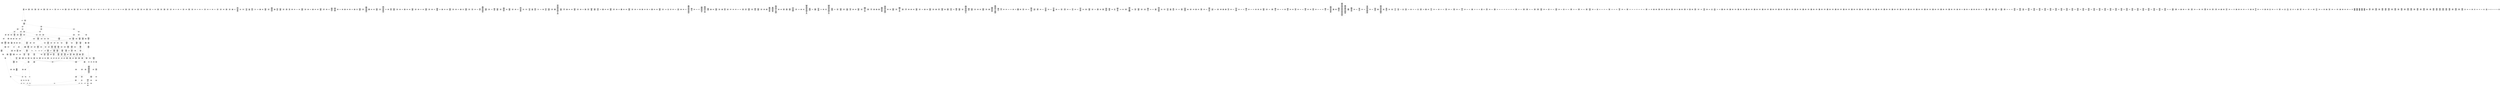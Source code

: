 /* Generated by GvGen v.1.0 (https://www.github.com/stricaud/gvgen) */

digraph G {
compound=true;
   node1 [label="[anywhere]"];
   node2 [label="# 0x0
PUSHX Data
PUSHX Data
MSTORE
CALLVALUE
ISZERO
PUSHX Data
JUMPI
"];
   node3 [label="# 0xc
PUSHX Data
REVERT
"];
   node4 [label="# 0x10
JUMPDEST
PUSHX LogicData
CALLDATASIZE
LT
PUSHX Data
JUMPI
"];
   node5 [label="# 0x1a
PUSHX Data
CALLDATALOAD
PUSHX BitData
SHR
PUSHX LogicData
GT
PUSHX Data
JUMPI
"];
   node6 [label="# 0x2b
PUSHX LogicData
GT
PUSHX Data
JUMPI
"];
   node7 [label="# 0x36
PUSHX LogicData
GT
PUSHX Data
JUMPI
"];
   node8 [label="# 0x41
PUSHX LogicData
EQ
PUSHX Data
JUMPI
"];
   node9 [label="# 0x4c
PUSHX LogicData
EQ
PUSHX Data
JUMPI
"];
   node10 [label="# 0x57
PUSHX LogicData
EQ
PUSHX Data
JUMPI
"];
   node11 [label="# 0x62
PUSHX LogicData
EQ
PUSHX Data
JUMPI
"];
   node12 [label="# 0x6d
PUSHX LogicData
EQ
PUSHX Data
JUMPI
"];
   node13 [label="# 0x78
PUSHX Data
JUMP
"];
   node14 [label="# 0x7c
JUMPDEST
PUSHX LogicData
EQ
PUSHX Data
JUMPI
"];
   node15 [label="# 0x88
PUSHX LogicData
EQ
PUSHX Data
JUMPI
"];
   node16 [label="# 0x93
PUSHX LogicData
EQ
PUSHX Data
JUMPI
"];
   node17 [label="# 0x9e
PUSHX LogicData
EQ
PUSHX Data
JUMPI
"];
   node18 [label="# 0xa9
PUSHX LogicData
EQ
PUSHX Data
JUMPI
"];
   node19 [label="# 0xb4
PUSHX Data
JUMP
"];
   node20 [label="# 0xb8
JUMPDEST
PUSHX LogicData
GT
PUSHX Data
JUMPI
"];
   node21 [label="# 0xc4
PUSHX LogicData
EQ
PUSHX Data
JUMPI
"];
   node22 [label="# 0xcf
PUSHX LogicData
EQ
PUSHX Data
JUMPI
"];
   node23 [label="# 0xda
PUSHX LogicData
EQ
PUSHX Data
JUMPI
"];
   node24 [label="# 0xe5
PUSHX LogicData
EQ
PUSHX Data
JUMPI
"];
   node25 [label="# 0xf0
PUSHX LogicData
EQ
PUSHX Data
JUMPI
"];
   node26 [label="# 0xfb
PUSHX Data
JUMP
"];
   node27 [label="# 0xff
JUMPDEST
PUSHX LogicData
EQ
PUSHX Data
JUMPI
"];
   node28 [label="# 0x10b
PUSHX LogicData
EQ
PUSHX Data
JUMPI
"];
   node29 [label="# 0x116
PUSHX LogicData
EQ
PUSHX Data
JUMPI
"];
   node30 [label="# 0x121
PUSHX LogicData
EQ
PUSHX Data
JUMPI
"];
   node31 [label="# 0x12c
PUSHX Data
JUMP
"];
   node32 [label="# 0x130
JUMPDEST
PUSHX LogicData
GT
PUSHX Data
JUMPI
"];
   node33 [label="# 0x13c
PUSHX LogicData
GT
PUSHX Data
JUMPI
"];
   node34 [label="# 0x147
PUSHX LogicData
EQ
PUSHX Data
JUMPI
"];
   node35 [label="# 0x152
PUSHX LogicData
EQ
PUSHX Data
JUMPI
"];
   node36 [label="# 0x15d
PUSHX LogicData
EQ
PUSHX Data
JUMPI
"];
   node37 [label="# 0x168
PUSHX LogicData
EQ
PUSHX Data
JUMPI
"];
   node38 [label="# 0x173
PUSHX LogicData
EQ
PUSHX Data
JUMPI
"];
   node39 [label="# 0x17e
PUSHX Data
JUMP
"];
   node40 [label="# 0x182
JUMPDEST
PUSHX LogicData
EQ
PUSHX Data
JUMPI
"];
   node41 [label="# 0x18e
PUSHX LogicData
EQ
PUSHX Data
JUMPI
"];
   node42 [label="# 0x199
PUSHX LogicData
EQ
PUSHX Data
JUMPI
"];
   node43 [label="# 0x1a4
PUSHX LogicData
EQ
PUSHX Data
JUMPI
"];
   node44 [label="# 0x1af
PUSHX Data
JUMP
"];
   node45 [label="# 0x1b3
JUMPDEST
PUSHX LogicData
GT
PUSHX Data
JUMPI
"];
   node46 [label="# 0x1bf
PUSHX LogicData
EQ
PUSHX Data
JUMPI
"];
   node47 [label="# 0x1ca
PUSHX LogicData
EQ
PUSHX Data
JUMPI
"];
   node48 [label="# 0x1d5
PUSHX LogicData
EQ
PUSHX Data
JUMPI
"];
   node49 [label="# 0x1e0
PUSHX LogicData
EQ
PUSHX Data
JUMPI
"];
   node50 [label="# 0x1eb
PUSHX LogicData
EQ
PUSHX Data
JUMPI
"];
   node51 [label="# 0x1f6
PUSHX Data
JUMP
"];
   node52 [label="# 0x1fa
JUMPDEST
PUSHX LogicData
EQ
PUSHX Data
JUMPI
"];
   node53 [label="# 0x206
PUSHX LogicData
EQ
PUSHX Data
JUMPI
"];
   node54 [label="# 0x211
PUSHX LogicData
EQ
PUSHX Data
JUMPI
"];
   node55 [label="# 0x21c
PUSHX LogicData
EQ
PUSHX Data
JUMPI
"];
   node56 [label="# 0x227
JUMPDEST
PUSHX Data
REVERT
"];
   node57 [label="# 0x22c
JUMPDEST
PUSHX Data
PUSHX ArithData
CALLDATASIZE
SUB
ADD
PUSHX Data
PUSHX Data
JUMP
"];
   node58 [label="# 0x241
JUMPDEST
PUSHX Data
JUMP
"];
   node59 [label="# 0x246
JUMPDEST
PUSHX MemData
MLOAD
PUSHX Data
PUSHX Data
JUMP
"];
   node60 [label="# 0x253
JUMPDEST
PUSHX MemData
MLOAD
SUB
RETURN
"];
   node61 [label="# 0x25c
JUMPDEST
PUSHX Data
PUSHX Data
JUMP
"];
   node62 [label="# 0x264
JUMPDEST
PUSHX MemData
MLOAD
PUSHX Data
PUSHX Data
JUMP
"];
   node63 [label="# 0x271
JUMPDEST
PUSHX MemData
MLOAD
SUB
RETURN
"];
   node64 [label="# 0x27a
JUMPDEST
PUSHX Data
PUSHX ArithData
CALLDATASIZE
SUB
ADD
PUSHX Data
PUSHX Data
JUMP
"];
   node65 [label="# 0x28f
JUMPDEST
PUSHX Data
JUMP
"];
   node66 [label="# 0x294
JUMPDEST
PUSHX MemData
MLOAD
PUSHX Data
PUSHX Data
JUMP
"];
   node67 [label="# 0x2a1
JUMPDEST
PUSHX MemData
MLOAD
SUB
RETURN
"];
   node68 [label="# 0x2aa
JUMPDEST
PUSHX Data
PUSHX ArithData
CALLDATASIZE
SUB
ADD
PUSHX Data
PUSHX Data
JUMP
"];
   node69 [label="# 0x2bf
JUMPDEST
PUSHX Data
JUMP
"];
   node70 [label="# 0x2c4
JUMPDEST
STOP
"];
   node71 [label="# 0x2c6
JUMPDEST
PUSHX Data
PUSHX Data
JUMP
"];
   node72 [label="# 0x2ce
JUMPDEST
PUSHX MemData
MLOAD
PUSHX Data
PUSHX Data
JUMP
"];
   node73 [label="# 0x2db
JUMPDEST
PUSHX MemData
MLOAD
SUB
RETURN
"];
   node74 [label="# 0x2e4
JUMPDEST
PUSHX Data
PUSHX ArithData
CALLDATASIZE
SUB
ADD
PUSHX Data
PUSHX Data
JUMP
"];
   node75 [label="# 0x2f9
JUMPDEST
PUSHX Data
JUMP
"];
   node76 [label="# 0x2fe
JUMPDEST
STOP
"];
   node77 [label="# 0x300
JUMPDEST
PUSHX Data
PUSHX ArithData
CALLDATASIZE
SUB
ADD
PUSHX Data
PUSHX Data
JUMP
"];
   node78 [label="# 0x315
JUMPDEST
PUSHX Data
JUMP
"];
   node79 [label="# 0x31a
JUMPDEST
PUSHX MemData
MLOAD
PUSHX Data
PUSHX Data
JUMP
"];
   node80 [label="# 0x327
JUMPDEST
PUSHX MemData
MLOAD
SUB
RETURN
"];
   node81 [label="# 0x330
JUMPDEST
PUSHX Data
PUSHX ArithData
CALLDATASIZE
SUB
ADD
PUSHX Data
PUSHX Data
JUMP
"];
   node82 [label="# 0x345
JUMPDEST
PUSHX Data
JUMP
"];
   node83 [label="# 0x34a
JUMPDEST
PUSHX MemData
MLOAD
PUSHX Data
PUSHX Data
JUMP
"];
   node84 [label="# 0x358
JUMPDEST
PUSHX MemData
MLOAD
SUB
RETURN
"];
   node85 [label="# 0x361
JUMPDEST
PUSHX Data
PUSHX ArithData
CALLDATASIZE
SUB
ADD
PUSHX Data
PUSHX Data
JUMP
"];
   node86 [label="# 0x376
JUMPDEST
PUSHX Data
JUMP
"];
   node87 [label="# 0x37b
JUMPDEST
STOP
"];
   node88 [label="# 0x37d
JUMPDEST
PUSHX Data
PUSHX ArithData
CALLDATASIZE
SUB
ADD
PUSHX Data
PUSHX Data
JUMP
"];
   node89 [label="# 0x392
JUMPDEST
PUSHX Data
JUMP
"];
   node90 [label="# 0x397
JUMPDEST
PUSHX MemData
MLOAD
PUSHX Data
PUSHX Data
JUMP
"];
   node91 [label="# 0x3a4
JUMPDEST
PUSHX MemData
MLOAD
SUB
RETURN
"];
   node92 [label="# 0x3ad
JUMPDEST
PUSHX Data
PUSHX ArithData
CALLDATASIZE
SUB
ADD
PUSHX Data
PUSHX Data
JUMP
"];
   node93 [label="# 0x3c2
JUMPDEST
PUSHX Data
JUMP
"];
   node94 [label="# 0x3c7
JUMPDEST
STOP
"];
   node95 [label="# 0x3c9
JUMPDEST
PUSHX Data
PUSHX ArithData
CALLDATASIZE
SUB
ADD
PUSHX Data
PUSHX Data
JUMP
"];
   node96 [label="# 0x3de
JUMPDEST
PUSHX Data
JUMP
"];
   node97 [label="# 0x3e3
JUMPDEST
STOP
"];
   node98 [label="# 0x3e5
JUMPDEST
PUSHX Data
PUSHX ArithData
CALLDATASIZE
SUB
ADD
PUSHX Data
PUSHX Data
JUMP
"];
   node99 [label="# 0x3fa
JUMPDEST
PUSHX Data
JUMP
"];
   node100 [label="# 0x3ff
JUMPDEST
STOP
"];
   node101 [label="# 0x401
JUMPDEST
PUSHX Data
PUSHX Data
JUMP
"];
   node102 [label="# 0x409
JUMPDEST
PUSHX MemData
MLOAD
PUSHX Data
PUSHX Data
JUMP
"];
   node103 [label="# 0x416
JUMPDEST
PUSHX MemData
MLOAD
SUB
RETURN
"];
   node104 [label="# 0x41f
JUMPDEST
PUSHX Data
PUSHX Data
JUMP
"];
   node105 [label="# 0x427
JUMPDEST
STOP
"];
   node106 [label="# 0x429
JUMPDEST
PUSHX Data
PUSHX ArithData
CALLDATASIZE
SUB
ADD
PUSHX Data
PUSHX Data
JUMP
"];
   node107 [label="# 0x43e
JUMPDEST
PUSHX Data
JUMP
"];
   node108 [label="# 0x443
JUMPDEST
STOP
"];
   node109 [label="# 0x445
JUMPDEST
PUSHX Data
PUSHX ArithData
CALLDATASIZE
SUB
ADD
PUSHX Data
PUSHX Data
JUMP
"];
   node110 [label="# 0x45a
JUMPDEST
PUSHX Data
JUMP
"];
   node111 [label="# 0x45f
JUMPDEST
STOP
"];
   node112 [label="# 0x461
JUMPDEST
PUSHX Data
PUSHX ArithData
CALLDATASIZE
SUB
ADD
PUSHX Data
PUSHX Data
JUMP
"];
   node113 [label="# 0x476
JUMPDEST
PUSHX Data
JUMP
"];
   node114 [label="# 0x47b
JUMPDEST
PUSHX MemData
MLOAD
PUSHX Data
PUSHX Data
JUMP
"];
   node115 [label="# 0x488
JUMPDEST
PUSHX MemData
MLOAD
SUB
RETURN
"];
   node116 [label="# 0x491
JUMPDEST
PUSHX Data
PUSHX Data
JUMP
"];
   node117 [label="# 0x499
JUMPDEST
PUSHX MemData
MLOAD
PUSHX Data
PUSHX Data
JUMP
"];
   node118 [label="# 0x4a6
JUMPDEST
PUSHX MemData
MLOAD
SUB
RETURN
"];
   node119 [label="# 0x4af
JUMPDEST
PUSHX Data
PUSHX ArithData
CALLDATASIZE
SUB
ADD
PUSHX Data
PUSHX Data
JUMP
"];
   node120 [label="# 0x4c4
JUMPDEST
PUSHX Data
JUMP
"];
   node121 [label="# 0x4c9
JUMPDEST
PUSHX MemData
MLOAD
PUSHX Data
PUSHX Data
JUMP
"];
   node122 [label="# 0x4d6
JUMPDEST
PUSHX MemData
MLOAD
SUB
RETURN
"];
   node123 [label="# 0x4df
JUMPDEST
PUSHX Data
PUSHX ArithData
CALLDATASIZE
SUB
ADD
PUSHX Data
PUSHX Data
JUMP
"];
   node124 [label="# 0x4f4
JUMPDEST
PUSHX Data
JUMP
"];
   node125 [label="# 0x4f9
JUMPDEST
PUSHX MemData
MLOAD
PUSHX Data
PUSHX Data
JUMP
"];
   node126 [label="# 0x506
JUMPDEST
PUSHX MemData
MLOAD
SUB
RETURN
"];
   node127 [label="# 0x50f
JUMPDEST
PUSHX Data
PUSHX Data
JUMP
"];
   node128 [label="# 0x517
JUMPDEST
STOP
"];
   node129 [label="# 0x519
JUMPDEST
PUSHX Data
PUSHX ArithData
CALLDATASIZE
SUB
ADD
PUSHX Data
PUSHX Data
JUMP
"];
   node130 [label="# 0x52e
JUMPDEST
PUSHX Data
JUMP
"];
   node131 [label="# 0x533
JUMPDEST
PUSHX MemData
MLOAD
PUSHX Data
PUSHX Data
JUMP
"];
   node132 [label="# 0x540
JUMPDEST
PUSHX MemData
MLOAD
SUB
RETURN
"];
   node133 [label="# 0x549
JUMPDEST
PUSHX Data
PUSHX Data
JUMP
"];
   node134 [label="# 0x551
JUMPDEST
PUSHX MemData
MLOAD
PUSHX Data
PUSHX Data
JUMP
"];
   node135 [label="# 0x55e
JUMPDEST
PUSHX MemData
MLOAD
SUB
RETURN
"];
   node136 [label="# 0x567
JUMPDEST
PUSHX Data
PUSHX Data
JUMP
"];
   node137 [label="# 0x56f
JUMPDEST
PUSHX MemData
MLOAD
PUSHX Data
PUSHX Data
JUMP
"];
   node138 [label="# 0x57c
JUMPDEST
PUSHX MemData
MLOAD
SUB
RETURN
"];
   node139 [label="# 0x585
JUMPDEST
PUSHX Data
PUSHX ArithData
CALLDATASIZE
SUB
ADD
PUSHX Data
PUSHX Data
JUMP
"];
   node140 [label="# 0x59a
JUMPDEST
PUSHX Data
JUMP
"];
   node141 [label="# 0x59f
JUMPDEST
STOP
"];
   node142 [label="# 0x5a1
JUMPDEST
PUSHX Data
PUSHX ArithData
CALLDATASIZE
SUB
ADD
PUSHX Data
PUSHX Data
JUMP
"];
   node143 [label="# 0x5b6
JUMPDEST
PUSHX Data
JUMP
"];
   node144 [label="# 0x5bb
JUMPDEST
STOP
"];
   node145 [label="# 0x5bd
JUMPDEST
PUSHX Data
PUSHX Data
JUMP
"];
   node146 [label="# 0x5c5
JUMPDEST
PUSHX MemData
MLOAD
PUSHX Data
PUSHX Data
JUMP
"];
   node147 [label="# 0x5d2
JUMPDEST
PUSHX MemData
MLOAD
SUB
RETURN
"];
   node148 [label="# 0x5db
JUMPDEST
PUSHX Data
PUSHX ArithData
CALLDATASIZE
SUB
ADD
PUSHX Data
PUSHX Data
JUMP
"];
   node149 [label="# 0x5f0
JUMPDEST
PUSHX Data
JUMP
"];
   node150 [label="# 0x5f5
JUMPDEST
PUSHX MemData
MLOAD
PUSHX Data
PUSHX Data
JUMP
"];
   node151 [label="# 0x602
JUMPDEST
PUSHX MemData
MLOAD
SUB
RETURN
"];
   node152 [label="# 0x60b
JUMPDEST
PUSHX Data
PUSHX ArithData
CALLDATASIZE
SUB
ADD
PUSHX Data
PUSHX Data
JUMP
"];
   node153 [label="# 0x620
JUMPDEST
PUSHX Data
JUMP
"];
   node154 [label="# 0x625
JUMPDEST
STOP
"];
   node155 [label="# 0x627
JUMPDEST
PUSHX Data
PUSHX ArithData
CALLDATASIZE
SUB
ADD
PUSHX Data
PUSHX Data
JUMP
"];
   node156 [label="# 0x63c
JUMPDEST
PUSHX Data
JUMP
"];
   node157 [label="# 0x641
JUMPDEST
STOP
"];
   node158 [label="# 0x643
JUMPDEST
PUSHX Data
PUSHX Data
JUMP
"];
   node159 [label="# 0x64b
JUMPDEST
PUSHX MemData
MLOAD
PUSHX Data
PUSHX Data
JUMP
"];
   node160 [label="# 0x658
JUMPDEST
PUSHX MemData
MLOAD
SUB
RETURN
"];
   node161 [label="# 0x661
JUMPDEST
PUSHX Data
PUSHX ArithData
CALLDATASIZE
SUB
ADD
PUSHX Data
PUSHX Data
JUMP
"];
   node162 [label="# 0x676
JUMPDEST
PUSHX Data
JUMP
"];
   node163 [label="# 0x67b
JUMPDEST
STOP
"];
   node164 [label="# 0x67d
JUMPDEST
PUSHX Data
PUSHX ArithData
CALLDATASIZE
SUB
ADD
PUSHX Data
PUSHX Data
JUMP
"];
   node165 [label="# 0x692
JUMPDEST
PUSHX Data
JUMP
"];
   node166 [label="# 0x697
JUMPDEST
STOP
"];
   node167 [label="# 0x699
JUMPDEST
PUSHX Data
PUSHX Data
JUMP
"];
   node168 [label="# 0x6a1
JUMPDEST
PUSHX MemData
MLOAD
PUSHX Data
PUSHX Data
JUMP
"];
   node169 [label="# 0x6ae
JUMPDEST
PUSHX MemData
MLOAD
SUB
RETURN
"];
   node170 [label="# 0x6b7
JUMPDEST
PUSHX Data
PUSHX Data
JUMP
"];
   node171 [label="# 0x6bf
JUMPDEST
PUSHX MemData
MLOAD
PUSHX Data
PUSHX Data
JUMP
"];
   node172 [label="# 0x6cc
JUMPDEST
PUSHX MemData
MLOAD
SUB
RETURN
"];
   node173 [label="# 0x6d5
JUMPDEST
PUSHX Data
PUSHX ArithData
CALLDATASIZE
SUB
ADD
PUSHX Data
PUSHX Data
JUMP
"];
   node174 [label="# 0x6ea
JUMPDEST
PUSHX Data
JUMP
"];
   node175 [label="# 0x6ef
JUMPDEST
PUSHX MemData
MLOAD
PUSHX Data
PUSHX Data
JUMP
"];
   node176 [label="# 0x6fc
JUMPDEST
PUSHX MemData
MLOAD
SUB
RETURN
"];
   node177 [label="# 0x705
JUMPDEST
PUSHX Data
PUSHX Data
PUSHX Data
JUMP
"];
   node178 [label="# 0x710
JUMPDEST
JUMP
"];
   node179 [label="# 0x717
JUMPDEST
PUSHX Data
PUSHX StorData
SLOAD
PUSHX Data
PUSHX Data
JUMP
"];
   node180 [label="# 0x726
JUMPDEST
PUSHX ArithData
ADD
PUSHX ArithData
DIV
MUL
PUSHX ArithData
ADD
PUSHX MemData
MLOAD
ADD
PUSHX Data
MSTORE
MSTORE
PUSHX ArithData
ADD
SLOAD
PUSHX Data
PUSHX Data
JUMP
"];
   node181 [label="# 0x752
JUMPDEST
ISZERO
PUSHX Data
JUMPI
"];
   node182 [label="# 0x759
PUSHX LogicData
LT
PUSHX Data
JUMPI
"];
   node183 [label="# 0x761
PUSHX ArithData
SLOAD
DIV
MUL
MSTORE
PUSHX ArithData
ADD
PUSHX Data
JUMP
"];
   node184 [label="# 0x774
JUMPDEST
ADD
PUSHX Data
MSTORE
PUSHX Data
PUSHX Data
SHA3
"];
   node185 [label="# 0x782
JUMPDEST
SLOAD
MSTORE
PUSHX ArithData
ADD
PUSHX ArithData
ADD
GT
PUSHX Data
JUMPI
"];
   node186 [label="# 0x796
SUB
PUSHX BitData
AND
ADD
"];
   node187 [label="# 0x79f
JUMPDEST
JUMP
"];
   node188 [label="# 0x7a9
JUMPDEST
PUSHX Data
PUSHX Data
PUSHX Data
JUMP
"];
   node189 [label="# 0x7b4
JUMPDEST
PUSHX Data
JUMPI
"];
   node190 [label="# 0x7b9
PUSHX MemData
MLOAD
PUSHX Data
MSTORE
PUSHX ArithData
ADD
PUSHX Data
PUSHX Data
JUMP
"];
   node191 [label="# 0x7ea
JUMPDEST
PUSHX MemData
MLOAD
SUB
REVERT
"];
   node192 [label="# 0x7f3
JUMPDEST
PUSHX Data
PUSHX ArithData
MSTORE
PUSHX ArithData
ADD
MSTORE
PUSHX ArithData
ADD
PUSHX Data
SHA3
PUSHX ArithData
SLOAD
PUSHX ArithData
EXP
DIV
PUSHX BitData
AND
JUMP
"];
   node193 [label="# 0x82e
JUMPDEST
PUSHX Data
PUSHX Data
PUSHX Data
JUMP
"];
   node194 [label="# 0x839
JUMPDEST
PUSHX BitData
AND
PUSHX BitData
AND
EQ
ISZERO
PUSHX Data
JUMPI
"];
   node195 [label="# 0x870
PUSHX MemData
MLOAD
PUSHX Data
MSTORE
PUSHX ArithData
ADD
PUSHX Data
PUSHX Data
JUMP
"];
   node196 [label="# 0x8a1
JUMPDEST
PUSHX MemData
MLOAD
SUB
REVERT
"];
   node197 [label="# 0x8aa
JUMPDEST
PUSHX BitData
AND
PUSHX Data
PUSHX Data
JUMP
"];
   node198 [label="# 0x8c9
JUMPDEST
PUSHX BitData
AND
EQ
PUSHX Data
JUMPI
"];
   node199 [label="# 0x8e6
PUSHX Data
PUSHX Data
PUSHX Data
JUMP
"];
   node200 [label="# 0x8f2
JUMPDEST
PUSHX Data
JUMP
"];
   node201 [label="# 0x8f7
JUMPDEST
"];
   node202 [label="# 0x8f8
JUMPDEST
PUSHX Data
JUMPI
"];
   node203 [label="# 0x8fd
PUSHX MemData
MLOAD
PUSHX Data
MSTORE
PUSHX ArithData
ADD
PUSHX Data
PUSHX Data
JUMP
"];
   node204 [label="# 0x92e
JUMPDEST
PUSHX MemData
MLOAD
SUB
REVERT
"];
   node205 [label="# 0x937
JUMPDEST
PUSHX Data
PUSHX Data
JUMP
"];
   node206 [label="# 0x941
JUMPDEST
JUMP
"];
   node207 [label="# 0x946
JUMPDEST
PUSHX Data
PUSHX StorData
SLOAD
JUMP
"];
   node208 [label="# 0x953
JUMPDEST
PUSHX Data
PUSHX Data
PUSHX Data
JUMP
"];
   node209 [label="# 0x95e
JUMPDEST
PUSHX Data
JUMP
"];
   node210 [label="# 0x964
JUMPDEST
PUSHX Data
JUMPI
"];
   node211 [label="# 0x969
PUSHX MemData
MLOAD
PUSHX Data
MSTORE
PUSHX ArithData
ADD
PUSHX Data
PUSHX Data
JUMP
"];
   node212 [label="# 0x99a
JUMPDEST
PUSHX MemData
MLOAD
SUB
REVERT
"];
   node213 [label="# 0x9a3
JUMPDEST
PUSHX Data
PUSHX Data
JUMP
"];
   node214 [label="# 0x9ae
JUMPDEST
JUMP
"];
   node215 [label="# 0x9b3
JUMPDEST
PUSHX Data
PUSHX ArithData
MSTORE
PUSHX ArithData
ADD
MSTORE
PUSHX ArithData
ADD
PUSHX Data
SHA3
PUSHX ArithData
ADD
SLOAD
JUMP
"];
   node216 [label="# 0x9d2
JUMPDEST
PUSHX Data
PUSHX StorData
PUSHX ArithData
SLOAD
PUSHX ArithData
EXP
DIV
PUSHX BitData
AND
PUSHX Data
PUSHX StorData
SLOAD
PUSHX Data
PUSHX Data
JUMP
"];
   node217 [label="# 0xa0a
JUMPDEST
PUSHX Data
PUSHX Data
JUMP
"];
   node218 [label="# 0xa14
JUMPDEST
JUMP
"];
   node219 [label="# 0xa1f
JUMPDEST
PUSHX Data
PUSHX Data
JUMP
"];
   node220 [label="# 0xa28
JUMPDEST
PUSHX Data
PUSHX Data
PUSHX Data
JUMP
"];
   node221 [label="# 0xa34
JUMPDEST
PUSHX Data
JUMP
"];
   node222 [label="# 0xa39
JUMPDEST
PUSHX Data
PUSHX Data
JUMP
"];
   node223 [label="# 0xa43
JUMPDEST
JUMP
"];
   node224 [label="# 0xa48
JUMPDEST
PUSHX Data
PUSHX Data
PUSHX Data
JUMP
"];
   node225 [label="# 0xa53
JUMPDEST
LT
PUSHX Data
JUMPI
"];
   node226 [label="# 0xa5a
PUSHX MemData
MLOAD
PUSHX Data
MSTORE
PUSHX ArithData
ADD
PUSHX Data
PUSHX Data
JUMP
"];
   node227 [label="# 0xa8b
JUMPDEST
PUSHX MemData
MLOAD
SUB
REVERT
"];
   node228 [label="# 0xa94
JUMPDEST
PUSHX Data
PUSHX ArithData
PUSHX BitData
AND
PUSHX BitData
AND
MSTORE
PUSHX ArithData
ADD
MSTORE
PUSHX ArithData
ADD
PUSHX Data
SHA3
PUSHX ArithData
MSTORE
PUSHX ArithData
ADD
MSTORE
PUSHX ArithData
ADD
PUSHX Data
SHA3
SLOAD
JUMP
"];
   node229 [label="# 0xaed
JUMPDEST
PUSHX Data
PUSHX Data
PUSHX Data
PUSHX Data
JUMP
"];
   node230 [label="# 0xb19
JUMPDEST
PUSHX Data
JUMP
"];
   node231 [label="# 0xb1e
JUMPDEST
PUSHX Data
JUMPI
"];
   node232 [label="# 0xb23
PUSHX MemData
MLOAD
PUSHX Data
MSTORE
PUSHX ArithData
ADD
PUSHX Data
PUSHX Data
JUMP
"];
   node233 [label="# 0xb54
JUMPDEST
PUSHX MemData
MLOAD
SUB
REVERT
"];
   node234 [label="# 0xb5d
JUMPDEST
PUSHX Data
PUSHX ArithData
ADD
PUSHX ArithData
DIV
MUL
PUSHX ArithData
ADD
PUSHX MemData
MLOAD
ADD
PUSHX Data
MSTORE
MSTORE
PUSHX ArithData
ADD
CALLDATACOPY
PUSHX Data
ADD
MSTORE
PUSHX BitData
NOT
PUSHX ArithData
ADD
AND
ADD
PUSHX Data
JUMP
"];
   node235 [label="# 0xbaa
JUMPDEST
JUMP
"];
   node236 [label="# 0xbae
JUMPDEST
PUSHX Data
PUSHX Data
JUMP
"];
   node237 [label="# 0xbb6
JUMPDEST
PUSHX BitData
AND
PUSHX BitData
AND
EQ
PUSHX Data
JUMPI
"];
   node238 [label="# 0xbe9
PUSHX MemData
MLOAD
PUSHX Data
MSTORE
PUSHX ArithData
ADD
PUSHX Data
PUSHX Data
JUMP
"];
   node239 [label="# 0xc1a
JUMPDEST
PUSHX MemData
MLOAD
SUB
REVERT
"];
   node240 [label="# 0xc23
JUMPDEST
PUSHX Data
PUSHX Data
JUMP
"];
   node241 [label="# 0xc2d
JUMPDEST
JUMP
"];
   node242 [label="# 0xc31
JUMPDEST
PUSHX Data
PUSHX Data
PUSHX Data
PUSHX Data
JUMP
"];
   node243 [label="# 0xc5d
JUMPDEST
PUSHX Data
JUMP
"];
   node244 [label="# 0xc62
JUMPDEST
PUSHX Data
JUMPI
"];
   node245 [label="# 0xc67
PUSHX MemData
MLOAD
PUSHX Data
MSTORE
PUSHX ArithData
ADD
PUSHX Data
PUSHX Data
JUMP
"];
   node246 [label="# 0xc98
JUMPDEST
PUSHX MemData
MLOAD
SUB
REVERT
"];
   node247 [label="# 0xca1
JUMPDEST
PUSHX Data
PUSHX Data
JUMP
"];
   node248 [label="# 0xcaa
JUMPDEST
JUMP
"];
   node249 [label="# 0xcad
JUMPDEST
PUSHX StorData
PUSHX ArithData
SLOAD
PUSHX ArithData
EXP
DIV
PUSHX BitData
AND
JUMP
"];
   node250 [label="# 0xcd3
JUMPDEST
PUSHX Data
PUSHX Data
PUSHX Data
PUSHX Data
JUMP
"];
   node251 [label="# 0xcff
JUMPDEST
PUSHX Data
JUMP
"];
   node252 [label="# 0xd04
JUMPDEST
PUSHX Data
JUMPI
"];
   node253 [label="# 0xd09
PUSHX MemData
MLOAD
PUSHX Data
MSTORE
PUSHX ArithData
ADD
PUSHX Data
PUSHX Data
JUMP
"];
   node254 [label="# 0xd3a
JUMPDEST
PUSHX MemData
MLOAD
SUB
REVERT
"];
   node255 [label="# 0xd43
JUMPDEST
PUSHX Data
PUSHX Data
JUMP
"];
   node256 [label="# 0xd4b
JUMPDEST
JUMP
"];
   node257 [label="# 0xd4d
JUMPDEST
PUSHX Data
PUSHX MemData
MLOAD
PUSHX ArithData
ADD
PUSHX Data
MSTORE
PUSHX Data
MSTORE
PUSHX Data
JUMP
"];
   node258 [label="# 0xd68
JUMPDEST
JUMP
"];
   node259 [label="# 0xd6d
JUMPDEST
PUSHX Data
PUSHX Data
PUSHX Data
JUMP
"];
   node260 [label="# 0xd78
JUMPDEST
PUSHX Data
JUMP
"];
   node261 [label="# 0xd7e
JUMPDEST
PUSHX Data
JUMPI
"];
   node262 [label="# 0xd83
PUSHX MemData
MLOAD
PUSHX Data
MSTORE
PUSHX ArithData
ADD
PUSHX Data
PUSHX Data
JUMP
"];
   node263 [label="# 0xdb4
JUMPDEST
PUSHX MemData
MLOAD
SUB
REVERT
"];
   node264 [label="# 0xdbd
JUMPDEST
PUSHX Data
PUSHX Data
JUMP
"];
   node265 [label="# 0xdc6
JUMPDEST
JUMP
"];
   node266 [label="# 0xdc9
JUMPDEST
PUSHX Data
PUSHX Data
PUSHX Data
JUMP
"];
   node267 [label="# 0xdd3
JUMPDEST
LT
PUSHX Data
JUMPI
"];
   node268 [label="# 0xdda
PUSHX MemData
MLOAD
PUSHX Data
MSTORE
PUSHX ArithData
ADD
PUSHX Data
PUSHX Data
JUMP
"];
   node269 [label="# 0xe0b
JUMPDEST
PUSHX MemData
MLOAD
SUB
REVERT
"];
   node270 [label="# 0xe14
JUMPDEST
PUSHX StorData
SLOAD
LT
PUSHX Data
JUMPI
"];
   node271 [label="# 0xe20
PUSHX Data
PUSHX Data
JUMP
"];
   node272 [label="# 0xe27
JUMPDEST
"];
   node273 [label="# 0xe28
JUMPDEST
PUSHX Data
MSTORE
PUSHX Data
PUSHX Data
SHA3
ADD
SLOAD
JUMP
"];
   node274 [label="# 0xe3a
JUMPDEST
PUSHX Data
PUSHX StorData
PUSHX ArithData
SLOAD
PUSHX ArithData
EXP
DIV
PUSHX BitData
AND
JUMP
"];
   node275 [label="# 0xe51
JUMPDEST
PUSHX Data
PUSHX Data
PUSHX ArithData
MSTORE
PUSHX ArithData
ADD
MSTORE
PUSHX ArithData
ADD
PUSHX Data
SHA3
PUSHX ArithData
SLOAD
PUSHX ArithData
EXP
DIV
PUSHX BitData
AND
PUSHX BitData
PUSHX BitData
AND
PUSHX BitData
AND
EQ
ISZERO
PUSHX Data
JUMPI
"];
   node276 [label="# 0xec0
PUSHX MemData
MLOAD
PUSHX Data
MSTORE
PUSHX ArithData
ADD
PUSHX Data
PUSHX Data
JUMP
"];
   node277 [label="# 0xef1
JUMPDEST
PUSHX MemData
MLOAD
SUB
REVERT
"];
   node278 [label="# 0xefa
JUMPDEST
JUMP
"];
   node279 [label="# 0xf03
JUMPDEST
PUSHX BitData
PUSHX BitData
AND
PUSHX BitData
AND
EQ
ISZERO
PUSHX Data
JUMPI
"];
   node280 [label="# 0xf3a
PUSHX MemData
MLOAD
PUSHX Data
MSTORE
PUSHX ArithData
ADD
PUSHX Data
PUSHX Data
JUMP
"];
   node281 [label="# 0xf6b
JUMPDEST
PUSHX MemData
MLOAD
SUB
REVERT
"];
   node282 [label="# 0xf74
JUMPDEST
PUSHX Data
PUSHX ArithData
PUSHX BitData
AND
PUSHX BitData
AND
MSTORE
PUSHX ArithData
ADD
MSTORE
PUSHX ArithData
ADD
PUSHX Data
SHA3
SLOAD
JUMP
"];
   node283 [label="# 0xfbb
JUMPDEST
PUSHX Data
PUSHX Data
PUSHX Data
PUSHX Data
JUMP
"];
   node284 [label="# 0xfe7
JUMPDEST
PUSHX Data
JUMP
"];
   node285 [label="# 0xfec
JUMPDEST
PUSHX Data
JUMPI
"];
   node286 [label="# 0xff1
PUSHX MemData
MLOAD
PUSHX Data
MSTORE
PUSHX ArithData
ADD
PUSHX Data
PUSHX Data
JUMP
"];
   node287 [label="# 0x1022
JUMPDEST
PUSHX MemData
MLOAD
SUB
REVERT
"];
   node288 [label="# 0x102b
JUMPDEST
PUSHX Data
PUSHX Data
JUMP
"];
   node289 [label="# 0x1033
JUMPDEST
JUMP
"];
   node290 [label="# 0x1035
JUMPDEST
PUSHX Data
PUSHX ArithData
MSTORE
PUSHX ArithData
ADD
MSTORE
PUSHX ArithData
ADD
PUSHX Data
SHA3
PUSHX ArithData
ADD
PUSHX ArithData
PUSHX BitData
AND
PUSHX BitData
AND
MSTORE
PUSHX ArithData
ADD
MSTORE
PUSHX ArithData
ADD
PUSHX Data
SHA3
PUSHX ArithData
SLOAD
PUSHX ArithData
EXP
DIV
PUSHX BitData
AND
JUMP
"];
   node291 [label="# 0x109f
JUMPDEST
PUSHX Data
PUSHX StorData
SLOAD
PUSHX Data
PUSHX Data
JUMP
"];
   node292 [label="# 0x10ae
JUMPDEST
PUSHX ArithData
ADD
PUSHX ArithData
DIV
MUL
PUSHX ArithData
ADD
PUSHX MemData
MLOAD
ADD
PUSHX Data
MSTORE
MSTORE
PUSHX ArithData
ADD
SLOAD
PUSHX Data
PUSHX Data
JUMP
"];
   node293 [label="# 0x10da
JUMPDEST
ISZERO
PUSHX Data
JUMPI
"];
   node294 [label="# 0x10e1
PUSHX LogicData
LT
PUSHX Data
JUMPI
"];
   node295 [label="# 0x10e9
PUSHX ArithData
SLOAD
DIV
MUL
MSTORE
PUSHX ArithData
ADD
PUSHX Data
JUMP
"];
   node296 [label="# 0x10fc
JUMPDEST
ADD
PUSHX Data
MSTORE
PUSHX Data
PUSHX Data
SHA3
"];
   node297 [label="# 0x110a
JUMPDEST
SLOAD
MSTORE
PUSHX ArithData
ADD
PUSHX ArithData
ADD
GT
PUSHX Data
JUMPI
"];
   node298 [label="# 0x111e
SUB
PUSHX BitData
AND
ADD
"];
   node299 [label="# 0x1127
JUMPDEST
JUMP
"];
   node300 [label="# 0x1131
JUMPDEST
PUSHX BitData
SHL
JUMP
"];
   node301 [label="# 0x1138
JUMPDEST
PUSHX Data
PUSHX Data
JUMP
"];
   node302 [label="# 0x1140
JUMPDEST
PUSHX BitData
AND
PUSHX BitData
AND
EQ
ISZERO
PUSHX Data
JUMPI
"];
   node303 [label="# 0x1174
PUSHX MemData
MLOAD
PUSHX Data
MSTORE
PUSHX ArithData
ADD
PUSHX Data
PUSHX Data
JUMP
"];
   node304 [label="# 0x11a5
JUMPDEST
PUSHX MemData
MLOAD
SUB
REVERT
"];
   node305 [label="# 0x11ae
JUMPDEST
PUSHX Data
PUSHX Data
PUSHX Data
PUSHX Data
JUMP
"];
   node306 [label="# 0x11bb
JUMPDEST
PUSHX BitData
AND
PUSHX BitData
AND
MSTORE
PUSHX ArithData
ADD
MSTORE
PUSHX ArithData
ADD
PUSHX Data
SHA3
PUSHX ArithData
PUSHX BitData
AND
PUSHX BitData
AND
MSTORE
PUSHX ArithData
ADD
MSTORE
PUSHX ArithData
ADD
PUSHX Data
SHA3
PUSHX ArithData
PUSHX ArithData
EXP
SLOAD
PUSHX ArithData
MUL
NOT
AND
ISZERO
ISZERO
MUL
OR
SSTORE
PUSHX BitData
AND
PUSHX Data
PUSHX Data
JUMP
"];
   node307 [label="# 0x1268
JUMPDEST
PUSHX BitData
AND
PUSHX Data
PUSHX MemData
MLOAD
PUSHX Data
PUSHX Data
JUMP
"];
   node308 [label="# 0x12ad
JUMPDEST
PUSHX MemData
MLOAD
SUB
LOGX
JUMP
"];
   node309 [label="# 0x12b9
JUMPDEST
PUSHX Data
PUSHX Data
PUSHX Data
JUMP
"];
   node310 [label="# 0x12c4
JUMPDEST
PUSHX Data
JUMP
"];
   node311 [label="# 0x12ca
JUMPDEST
PUSHX Data
JUMPI
"];
   node312 [label="# 0x12cf
PUSHX MemData
MLOAD
PUSHX Data
MSTORE
PUSHX ArithData
ADD
PUSHX Data
PUSHX Data
JUMP
"];
   node313 [label="# 0x1300
JUMPDEST
PUSHX MemData
MLOAD
SUB
REVERT
"];
   node314 [label="# 0x1309
JUMPDEST
PUSHX Data
PUSHX Data
JUMP
"];
   node315 [label="# 0x1315
JUMPDEST
JUMP
"];
   node316 [label="# 0x131b
JUMPDEST
PUSHX StorData
SLOAD
JUMP
"];
   node317 [label="# 0x1321
JUMPDEST
PUSHX Data
PUSHX Data
PUSHX Data
PUSHX Data
JUMP
"];
   node318 [label="# 0x132e
JUMPDEST
PUSHX LogicData
MLOAD
GT
PUSHX Data
JUMPI
"];
   node319 [label="# 0x133a
PUSHX MemData
MLOAD
PUSHX ArithData
ADD
PUSHX Data
MSTORE
PUSHX Data
MSTORE
PUSHX Data
JUMP
"];
   node320 [label="# 0x134e
JUMPDEST
PUSHX MemData
MLOAD
PUSHX ArithData
ADD
PUSHX Data
PUSHX Data
JUMP
"];
   node321 [label="# 0x135f
JUMPDEST
PUSHX MemData
MLOAD
PUSHX ArithData
SUB
SUB
MSTORE
PUSHX Data
MSTORE
"];
   node322 [label="# 0x136f
JUMPDEST
JUMP
"];
   node323 [label="# 0x1377
JUMPDEST
PUSHX Data
PUSHX Data
PUSHX Data
PUSHX Data
JUMP
"];
   node324 [label="# 0x13a3
JUMPDEST
PUSHX Data
JUMP
"];
   node325 [label="# 0x13a8
JUMPDEST
PUSHX Data
JUMPI
"];
   node326 [label="# 0x13ad
PUSHX MemData
MLOAD
PUSHX Data
MSTORE
PUSHX ArithData
ADD
PUSHX Data
PUSHX Data
JUMP
"];
   node327 [label="# 0x13de
JUMPDEST
PUSHX MemData
MLOAD
SUB
REVERT
"];
   node328 [label="# 0x13e7
JUMPDEST
PUSHX Data
PUSHX Data
JUMP
"];
   node329 [label="# 0x13f0
JUMPDEST
JUMP
"];
   node330 [label="# 0x13f3
JUMPDEST
PUSHX Data
PUSHX Data
PUSHX Data
PUSHX Data
JUMP
"];
   node331 [label="# 0x141f
JUMPDEST
PUSHX Data
JUMP
"];
   node332 [label="# 0x1424
JUMPDEST
PUSHX Data
JUMPI
"];
   node333 [label="# 0x1429
PUSHX MemData
MLOAD
PUSHX Data
MSTORE
PUSHX ArithData
ADD
PUSHX Data
PUSHX Data
JUMP
"];
   node334 [label="# 0x145a
JUMPDEST
PUSHX MemData
MLOAD
SUB
REVERT
"];
   node335 [label="# 0x1463
JUMPDEST
PUSHX Data
PUSHX Data
JUMP
"];
   node336 [label="# 0x146d
JUMPDEST
JUMP
"];
   node337 [label="# 0x1473
JUMPDEST
PUSHX Data
JUMP
"];
   node338 [label="# 0x1497
JUMPDEST
PUSHX Data
PUSHX Data
JUMP
"];
   node339 [label="# 0x14a0
JUMPDEST
PUSHX Data
PUSHX Data
PUSHX Data
JUMP
"];
   node340 [label="# 0x14ac
JUMPDEST
PUSHX Data
JUMP
"];
   node341 [label="# 0x14b1
JUMPDEST
PUSHX Data
PUSHX Data
JUMP
"];
   node342 [label="# 0x14bb
JUMPDEST
JUMP
"];
   node343 [label="# 0x14c0
JUMPDEST
PUSHX Data
PUSHX Data
PUSHX Data
PUSHX Data
JUMP
"];
   node344 [label="# 0x14ec
JUMPDEST
PUSHX Data
JUMP
"];
   node345 [label="# 0x14f1
JUMPDEST
PUSHX Data
JUMPI
"];
   node346 [label="# 0x14f6
PUSHX MemData
MLOAD
PUSHX Data
MSTORE
PUSHX ArithData
ADD
PUSHX Data
PUSHX Data
JUMP
"];
   node347 [label="# 0x1527
JUMPDEST
PUSHX MemData
MLOAD
SUB
REVERT
"];
   node348 [label="# 0x1530
JUMPDEST
PUSHX Data
"];
   node349 [label="# 0x1533
JUMPDEST
LT
ISZERO
PUSHX Data
JUMPI
"];
   node350 [label="# 0x153f
PUSHX Data
LT
PUSHX Data
JUMPI
"];
   node351 [label="# 0x154d
PUSHX Data
PUSHX Data
JUMP
"];
   node352 [label="# 0x1554
JUMPDEST
"];
   node353 [label="# 0x1555
JUMPDEST
PUSHX ArithData
MUL
ADD
CALLDATALOAD
PUSHX Data
JUMP
"];
   node354 [label="# 0x1561
JUMPDEST
PUSHX Data
PUSHX Data
JUMP
"];
   node355 [label="# 0x156c
JUMPDEST
PUSHX Data
JUMP
"];
   node356 [label="# 0x1574
JUMPDEST
JUMP
"];
   node357 [label="# 0x157a
JUMPDEST
PUSHX Data
JUMP
"];
   node358 [label="# 0x1581
JUMPDEST
PUSHX Data
JUMP
"];
   node359 [label="# 0x15a5
JUMPDEST
PUSHX Data
PUSHX Data
PUSHX ArithData
PUSHX BitData
AND
PUSHX BitData
AND
MSTORE
PUSHX ArithData
ADD
MSTORE
PUSHX ArithData
ADD
PUSHX Data
SHA3
PUSHX ArithData
PUSHX BitData
AND
PUSHX BitData
AND
MSTORE
PUSHX ArithData
ADD
MSTORE
PUSHX ArithData
ADD
PUSHX Data
SHA3
PUSHX ArithData
SLOAD
PUSHX ArithData
EXP
DIV
PUSHX BitData
AND
JUMP
"];
   node360 [label="# 0x1639
JUMPDEST
PUSHX Data
PUSHX BitData
PUSHX BitData
NOT
AND
PUSHX BitData
NOT
AND
EQ
PUSHX Data
JUMPI
"];
   node361 [label="# 0x16a2
PUSHX Data
PUSHX Data
JUMP
"];
   node362 [label="# 0x16ab
JUMPDEST
"];
   node363 [label="# 0x16ac
JUMPDEST
JUMP
"];
   node364 [label="# 0x16b3
JUMPDEST
PUSHX BitData
PUSHX BitData
AND
PUSHX Data
PUSHX ArithData
MSTORE
PUSHX ArithData
ADD
MSTORE
PUSHX ArithData
ADD
PUSHX Data
SHA3
PUSHX ArithData
SLOAD
PUSHX ArithData
EXP
DIV
PUSHX BitData
AND
PUSHX BitData
AND
EQ
ISZERO
JUMP
"];
   node365 [label="# 0x171f
JUMPDEST
PUSHX Data
CALLER
JUMP
"];
   node366 [label="# 0x1727
JUMPDEST
PUSHX Data
PUSHX ArithData
MSTORE
PUSHX ArithData
ADD
MSTORE
PUSHX ArithData
ADD
PUSHX Data
SHA3
PUSHX ArithData
PUSHX ArithData
EXP
SLOAD
PUSHX ArithData
MUL
NOT
AND
PUSHX BitData
AND
MUL
OR
SSTORE
PUSHX BitData
AND
PUSHX Data
PUSHX Data
JUMP
"];
   node367 [label="# 0x179a
JUMPDEST
PUSHX BitData
AND
PUSHX Data
PUSHX MemData
MLOAD
PUSHX MemData
MLOAD
SUB
LOGX
JUMP
"];
   node368 [label="# 0x17e0
JUMPDEST
PUSHX Data
PUSHX Data
PUSHX Data
JUMP
"];
   node369 [label="# 0x17eb
JUMPDEST
PUSHX Data
JUMPI
"];
   node370 [label="# 0x17f0
PUSHX MemData
MLOAD
PUSHX Data
MSTORE
PUSHX ArithData
ADD
PUSHX Data
PUSHX Data
JUMP
"];
   node371 [label="# 0x1821
JUMPDEST
PUSHX MemData
MLOAD
SUB
REVERT
"];
   node372 [label="# 0x182a
JUMPDEST
PUSHX Data
PUSHX Data
PUSHX Data
JUMP
"];
   node373 [label="# 0x1835
JUMPDEST
PUSHX BitData
AND
PUSHX BitData
AND
EQ
PUSHX Data
JUMPI
"];
   node374 [label="# 0x186c
PUSHX BitData
AND
PUSHX Data
PUSHX Data
JUMP
"];
   node375 [label="# 0x188c
JUMPDEST
PUSHX BitData
AND
EQ
"];
   node376 [label="# 0x18a4
JUMPDEST
PUSHX Data
JUMPI
"];
   node377 [label="# 0x18aa
PUSHX Data
PUSHX Data
JUMP
"];
   node378 [label="# 0x18b4
JUMPDEST
"];
   node379 [label="# 0x18b5
JUMPDEST
JUMP
"];
   node380 [label="# 0x18be
JUMPDEST
PUSHX BitData
AND
PUSHX Data
PUSHX Data
JUMP
"];
   node381 [label="# 0x18de
JUMPDEST
PUSHX BitData
AND
EQ
PUSHX Data
JUMPI
"];
   node382 [label="# 0x18fa
PUSHX MemData
MLOAD
PUSHX Data
MSTORE
PUSHX ArithData
ADD
PUSHX Data
PUSHX Data
JUMP
"];
   node383 [label="# 0x192b
JUMPDEST
PUSHX MemData
MLOAD
SUB
REVERT
"];
   node384 [label="# 0x1934
JUMPDEST
PUSHX BitData
PUSHX BitData
AND
PUSHX BitData
AND
EQ
ISZERO
PUSHX Data
JUMPI
"];
   node385 [label="# 0x196a
PUSHX MemData
MLOAD
PUSHX Data
MSTORE
PUSHX ArithData
ADD
PUSHX Data
PUSHX Data
JUMP
"];
   node386 [label="# 0x199b
JUMPDEST
PUSHX MemData
MLOAD
SUB
REVERT
"];
   node387 [label="# 0x19a4
JUMPDEST
PUSHX Data
PUSHX Data
JUMP
"];
   node388 [label="# 0x19af
JUMPDEST
PUSHX Data
PUSHX Data
PUSHX Data
JUMP
"];
   node389 [label="# 0x19ba
JUMPDEST
PUSHX Data
PUSHX Data
PUSHX ArithData
PUSHX BitData
AND
PUSHX BitData
AND
MSTORE
PUSHX ArithData
ADD
MSTORE
PUSHX ArithData
ADD
PUSHX Data
SHA3
PUSHX Data
SLOAD
PUSHX Data
PUSHX Data
JUMP
"];
   node390 [label="# 0x1a0a
JUMPDEST
SSTORE
PUSHX Data
PUSHX Data
PUSHX ArithData
PUSHX BitData
AND
PUSHX BitData
AND
MSTORE
PUSHX ArithData
ADD
MSTORE
PUSHX ArithData
ADD
PUSHX Data
SHA3
PUSHX Data
SLOAD
PUSHX Data
PUSHX Data
JUMP
"];
   node391 [label="# 0x1a61
JUMPDEST
SSTORE
PUSHX Data
PUSHX ArithData
MSTORE
PUSHX ArithData
ADD
MSTORE
PUSHX ArithData
ADD
PUSHX Data
SHA3
PUSHX ArithData
PUSHX ArithData
EXP
SLOAD
PUSHX ArithData
MUL
NOT
AND
PUSHX BitData
AND
MUL
OR
SSTORE
PUSHX BitData
AND
PUSHX BitData
AND
PUSHX Data
PUSHX MemData
MLOAD
PUSHX MemData
MLOAD
SUB
LOGX
JUMP
"];
   node392 [label="# 0x1b1a
JUMPDEST
PUSHX Data
PUSHX Data
JUMP
"];
   node393 [label="# 0x1b24
JUMPDEST
PUSHX Data
JUMPI
"];
   node394 [label="# 0x1b29
PUSHX Data
PUSHX BitData
AND
PUSHX Data
PUSHX Data
JUMP
"];
   node395 [label="# 0x1b49
JUMPDEST
PUSHX Data
PUSHX BitData
SHR
PUSHX Data
PUSHX Data
JUMP
"];
   node396 [label="# 0x1b57
JUMPDEST
PUSHX MemData
MLOAD
PUSHX ArithData
ADD
PUSHX Data
PUSHX Data
JUMP
"];
   node397 [label="# 0x1b68
JUMPDEST
PUSHX MemData
MLOAD
PUSHX ArithData
SUB
SUB
MSTORE
PUSHX Data
MSTORE
PUSHX MemData
MLOAD
PUSHX Data
MSTORE
PUSHX ArithData
ADD
PUSHX Data
PUSHX Data
JUMP
"];
   node398 [label="# 0x1baa
JUMPDEST
PUSHX MemData
MLOAD
SUB
REVERT
"];
   node399 [label="# 0x1bb3
JUMPDEST
JUMP
"];
   node400 [label="# 0x1bb7
JUMPDEST
PUSHX Data
PUSHX Data
JUMP
"];
   node401 [label="# 0x1bc1
JUMPDEST
PUSHX Data
JUMPI
"];
   node402 [label="# 0x1bc6
PUSHX LogicData
PUSHX ArithData
MSTORE
PUSHX ArithData
ADD
MSTORE
PUSHX ArithData
ADD
PUSHX Data
SHA3
PUSHX ArithData
ADD
PUSHX ArithData
PUSHX BitData
AND
PUSHX BitData
AND
MSTORE
PUSHX ArithData
ADD
MSTORE
PUSHX ArithData
ADD
PUSHX Data
SHA3
PUSHX ArithData
PUSHX ArithData
EXP
SLOAD
PUSHX ArithData
MUL
NOT
AND
ISZERO
ISZERO
MUL
OR
SSTORE
PUSHX Data
PUSHX Data
JUMP
"];
   node403 [label="# 0x1c38
JUMPDEST
PUSHX BitData
AND
PUSHX BitData
AND
PUSHX Data
PUSHX MemData
MLOAD
PUSHX MemData
MLOAD
SUB
LOGX
"];
   node404 [label="# 0x1c93
JUMPDEST
JUMP
"];
   node405 [label="# 0x1c97
JUMPDEST
PUSHX Data
PUSHX Data
PUSHX MemData
MLOAD
PUSHX Data
PUSHX Data
JUMP
"];
   node406 [label="# 0x1cc9
JUMPDEST
PUSHX MemData
MLOAD
SUB
LOGX
PUSHX Data
MLOAD
PUSHX ArithData
ADD
PUSHX Data
PUSHX Data
JUMP
"];
   node407 [label="# 0x1ce7
JUMPDEST
JUMP
"];
   node408 [label="# 0x1ceb
JUMPDEST
PUSHX Data
PUSHX Data
JUMP
"];
   node409 [label="# 0x1cf5
JUMPDEST
ISZERO
PUSHX Data
JUMPI
"];
   node410 [label="# 0x1cfb
PUSHX LogicData
PUSHX ArithData
MSTORE
PUSHX ArithData
ADD
MSTORE
PUSHX ArithData
ADD
PUSHX Data
SHA3
PUSHX ArithData
ADD
PUSHX ArithData
PUSHX BitData
AND
PUSHX BitData
AND
MSTORE
PUSHX ArithData
ADD
MSTORE
PUSHX ArithData
ADD
PUSHX Data
SHA3
PUSHX ArithData
PUSHX ArithData
EXP
SLOAD
PUSHX ArithData
MUL
NOT
AND
ISZERO
ISZERO
MUL
OR
SSTORE
PUSHX Data
PUSHX Data
JUMP
"];
   node411 [label="# 0x1d6d
JUMPDEST
PUSHX BitData
AND
PUSHX BitData
AND
PUSHX Data
PUSHX MemData
MLOAD
PUSHX MemData
MLOAD
SUB
LOGX
"];
   node412 [label="# 0x1dc8
JUMPDEST
JUMP
"];
   node413 [label="# 0x1dcc
JUMPDEST
PUSHX LogicData
GT
ISZERO
PUSHX Data
JUMPI
"];
   node414 [label="# 0x1dd8
PUSHX MemData
MLOAD
PUSHX Data
MSTORE
PUSHX ArithData
ADD
PUSHX Data
PUSHX Data
JUMP
"];
   node415 [label="# 0x1e09
JUMPDEST
PUSHX MemData
MLOAD
SUB
REVERT
"];
   node416 [label="# 0x1e12
JUMPDEST
PUSHX Data
PUSHX StorData
SLOAD
PUSHX MemData
MLOAD
PUSHX Data
PUSHX Data
JUMP
"];
   node417 [label="# 0x1e45
JUMPDEST
PUSHX MemData
MLOAD
SUB
LOGX
PUSHX Data
SSTORE
JUMP
"];
   node418 [label="# 0x1e57
JUMPDEST
PUSHX Data
PUSHX Data
JUMP
"];
   node419 [label="# 0x1e5f
JUMPDEST
PUSHX Data
JUMPI
"];
   node420 [label="# 0x1e64
PUSHX MemData
MLOAD
PUSHX Data
MSTORE
PUSHX ArithData
ADD
PUSHX Data
PUSHX Data
JUMP
"];
   node421 [label="# 0x1e95
JUMPDEST
PUSHX MemData
MLOAD
SUB
REVERT
"];
   node422 [label="# 0x1e9e
JUMPDEST
PUSHX LogicData
PUSHX StorData
PUSHX ArithData
PUSHX ArithData
EXP
SLOAD
PUSHX ArithData
MUL
NOT
AND
ISZERO
ISZERO
MUL
OR
SSTORE
PUSHX Data
PUSHX Data
PUSHX Data
JUMP
"];
   node423 [label="# 0x1ee2
JUMPDEST
PUSHX MemData
MLOAD
PUSHX Data
PUSHX Data
JUMP
"];
   node424 [label="# 0x1eef
JUMPDEST
PUSHX MemData
MLOAD
SUB
LOGX
JUMP
"];
   node425 [label="# 0x1ef9
JUMPDEST
PUSHX Data
PUSHX Data
PUSHX Data
JUMP
"];
   node426 [label="# 0x1f04
JUMPDEST
PUSHX Data
PUSHX Data
PUSHX Data
JUMP
"];
   node427 [label="# 0x1f12
JUMPDEST
PUSHX Data
PUSHX Data
PUSHX Data
JUMP
"];
   node428 [label="# 0x1f1d
JUMPDEST
PUSHX Data
PUSHX Data
PUSHX ArithData
PUSHX BitData
AND
PUSHX BitData
AND
MSTORE
PUSHX ArithData
ADD
MSTORE
PUSHX ArithData
ADD
PUSHX Data
SHA3
PUSHX Data
SLOAD
PUSHX Data
PUSHX Data
JUMP
"];
   node429 [label="# 0x1f6d
JUMPDEST
SSTORE
PUSHX Data
PUSHX ArithData
MSTORE
PUSHX ArithData
ADD
MSTORE
PUSHX ArithData
ADD
PUSHX Data
SHA3
PUSHX ArithData
PUSHX ArithData
EXP
SLOAD
PUSHX ArithData
MUL
NOT
AND
SSTORE
PUSHX BitData
PUSHX BitData
AND
PUSHX BitData
AND
PUSHX Data
PUSHX MemData
MLOAD
PUSHX MemData
MLOAD
SUB
LOGX
JUMP
"];
   node430 [label="# 0x200a
JUMPDEST
PUSHX Data
PUSHX Data
JUMP
"];
   node431 [label="# 0x2012
JUMPDEST
ISZERO
PUSHX Data
JUMPI
"];
   node432 [label="# 0x2018
PUSHX MemData
MLOAD
PUSHX Data
MSTORE
PUSHX ArithData
ADD
PUSHX Data
PUSHX Data
JUMP
"];
   node433 [label="# 0x2049
JUMPDEST
PUSHX MemData
MLOAD
SUB
REVERT
"];
   node434 [label="# 0x2052
JUMPDEST
PUSHX LogicData
PUSHX StorData
PUSHX ArithData
PUSHX ArithData
EXP
SLOAD
PUSHX ArithData
MUL
NOT
AND
ISZERO
ISZERO
MUL
OR
SSTORE
PUSHX Data
PUSHX Data
PUSHX Data
JUMP
"];
   node435 [label="# 0x2096
JUMPDEST
PUSHX MemData
MLOAD
PUSHX Data
PUSHX Data
JUMP
"];
   node436 [label="# 0x20a3
JUMPDEST
PUSHX MemData
MLOAD
SUB
LOGX
JUMP
"];
   node437 [label="# 0x20ad
JUMPDEST
PUSHX Data
PUSHX Data
JUMP
"];
   node438 [label="# 0x20b8
JUMPDEST
PUSHX Data
PUSHX Data
JUMP
"];
   node439 [label="# 0x20c4
JUMPDEST
PUSHX Data
JUMPI
"];
   node440 [label="# 0x20c9
PUSHX MemData
MLOAD
PUSHX Data
MSTORE
PUSHX ArithData
ADD
PUSHX Data
PUSHX Data
JUMP
"];
   node441 [label="# 0x20fa
JUMPDEST
PUSHX MemData
MLOAD
SUB
REVERT
"];
   node442 [label="# 0x2103
JUMPDEST
JUMP
"];
   node443 [label="# 0x2109
JUMPDEST
PUSHX Data
PUSHX Data
PUSHX Data
JUMP
"];
   node444 [label="# 0x2114
JUMPDEST
PUSHX Data
JUMPI
"];
   node445 [label="# 0x2119
PUSHX MemData
MLOAD
PUSHX Data
MSTORE
PUSHX ArithData
ADD
PUSHX Data
PUSHX Data
JUMP
"];
   node446 [label="# 0x214a
JUMPDEST
PUSHX MemData
MLOAD
SUB
REVERT
"];
   node447 [label="# 0x2153
JUMPDEST
PUSHX Data
PUSHX Data
PUSHX Data
JUMP
"];
   node448 [label="# 0x215d
JUMPDEST
PUSHX LogicData
MLOAD
GT
PUSHX Data
JUMPI
"];
   node449 [label="# 0x2169
PUSHX MemData
MLOAD
PUSHX ArithData
ADD
PUSHX Data
MSTORE
PUSHX Data
MSTORE
PUSHX Data
JUMP
"];
   node450 [label="# 0x217d
JUMPDEST
PUSHX Data
PUSHX Data
JUMP
"];
   node451 [label="# 0x2187
JUMPDEST
PUSHX MemData
MLOAD
PUSHX ArithData
ADD
PUSHX Data
PUSHX Data
JUMP
"];
   node452 [label="# 0x2198
JUMPDEST
PUSHX MemData
MLOAD
PUSHX ArithData
SUB
SUB
MSTORE
PUSHX Data
MSTORE
"];
   node453 [label="# 0x21a8
JUMPDEST
JUMP
"];
   node454 [label="# 0x21b0
JUMPDEST
PUSHX BitData
PUSHX BitData
AND
PUSHX BitData
AND
EQ
ISZERO
PUSHX Data
JUMPI
"];
   node455 [label="# 0x21e6
PUSHX MemData
MLOAD
PUSHX Data
MSTORE
PUSHX ArithData
ADD
PUSHX Data
PUSHX Data
JUMP
"];
   node456 [label="# 0x2217
JUMPDEST
PUSHX MemData
MLOAD
SUB
REVERT
"];
   node457 [label="# 0x2220
JUMPDEST
PUSHX BitData
AND
PUSHX StorData
PUSHX ArithData
SLOAD
PUSHX ArithData
EXP
DIV
PUSHX BitData
AND
PUSHX BitData
AND
PUSHX Data
PUSHX MemData
MLOAD
PUSHX MemData
MLOAD
SUB
LOGX
PUSHX StorData
PUSHX ArithData
PUSHX ArithData
EXP
SLOAD
PUSHX ArithData
MUL
NOT
AND
PUSHX BitData
AND
MUL
OR
SSTORE
JUMP
"];
   node458 [label="# 0x22e0
JUMPDEST
PUSHX BitData
PUSHX BitData
AND
PUSHX BitData
AND
EQ
ISZERO
PUSHX Data
JUMPI
"];
   node459 [label="# 0x2316
PUSHX MemData
MLOAD
PUSHX Data
MSTORE
PUSHX ArithData
ADD
PUSHX Data
PUSHX Data
JUMP
"];
   node460 [label="# 0x2347
JUMPDEST
PUSHX MemData
MLOAD
SUB
REVERT
"];
   node461 [label="# 0x2350
JUMPDEST
PUSHX Data
PUSHX Data
JUMP
"];
   node462 [label="# 0x2359
JUMPDEST
ISZERO
PUSHX Data
JUMPI
"];
   node463 [label="# 0x235f
PUSHX MemData
MLOAD
PUSHX Data
MSTORE
PUSHX ArithData
ADD
PUSHX Data
PUSHX Data
JUMP
"];
   node464 [label="# 0x2390
JUMPDEST
PUSHX MemData
MLOAD
SUB
REVERT
"];
   node465 [label="# 0x2399
JUMPDEST
PUSHX Data
PUSHX Data
PUSHX Data
JUMP
"];
   node466 [label="# 0x23a5
JUMPDEST
PUSHX Data
PUSHX Data
PUSHX ArithData
PUSHX BitData
AND
PUSHX BitData
AND
MSTORE
PUSHX ArithData
ADD
MSTORE
PUSHX ArithData
ADD
PUSHX Data
SHA3
PUSHX Data
SLOAD
PUSHX Data
PUSHX Data
JUMP
"];
   node467 [label="# 0x23f5
JUMPDEST
SSTORE
PUSHX Data
PUSHX ArithData
MSTORE
PUSHX ArithData
ADD
MSTORE
PUSHX ArithData
ADD
PUSHX Data
SHA3
PUSHX ArithData
PUSHX ArithData
EXP
SLOAD
PUSHX ArithData
MUL
NOT
AND
PUSHX BitData
AND
MUL
OR
SSTORE
PUSHX BitData
AND
PUSHX BitData
PUSHX BitData
AND
PUSHX Data
PUSHX MemData
MLOAD
PUSHX MemData
MLOAD
SUB
LOGX
JUMP
"];
   node468 [label="# 0x24ae
JUMPDEST
PUSHX Data
PUSHX BitData
PUSHX BitData
NOT
AND
PUSHX BitData
NOT
AND
EQ
PUSHX Data
JUMPI
"];
   node469 [label="# 0x2517
PUSHX BitData
PUSHX BitData
NOT
AND
PUSHX BitData
NOT
AND
EQ
"];
   node470 [label="# 0x2579
JUMPDEST
PUSHX Data
JUMPI
"];
   node471 [label="# 0x257f
PUSHX Data
PUSHX Data
JUMP
"];
   node472 [label="# 0x2588
JUMPDEST
"];
   node473 [label="# 0x2589
JUMPDEST
JUMP
"];
   node474 [label="# 0x2590
JUMPDEST
PUSHX Data
PUSHX Data
JUMP
"];
   node475 [label="# 0x259b
JUMPDEST
JUMP
"];
   node476 [label="# 0x25a0
JUMPDEST
PUSHX Data
PUSHX Data
PUSHX Data
PUSHX Data
PUSHX Data
PUSHX Data
JUMP
"];
   node477 [label="# 0x25b3
JUMPDEST
PUSHX Data
PUSHX Data
JUMP
"];
   node478 [label="# 0x25bd
JUMPDEST
PUSHX LogicData
GT
ISZERO
PUSHX Data
JUMPI
"];
   node479 [label="# 0x25ce
PUSHX Data
PUSHX Data
JUMP
"];
   node480 [label="# 0x25d5
JUMPDEST
"];
   node481 [label="# 0x25d6
JUMPDEST
PUSHX MemData
MLOAD
MSTORE
PUSHX ArithData
ADD
PUSHX BitData
NOT
AND
PUSHX ArithData
ADD
ADD
PUSHX Data
MSTORE
ISZERO
PUSHX Data
JUMPI
"];
   node482 [label="# 0x25f4
PUSHX ArithData
ADD
PUSHX ArithData
MUL
CALLDATASIZE
CALLDATACOPY
ADD
"];
   node483 [label="# 0x2608
JUMPDEST
PUSHX Data
PUSHX LogicData
MLOAD
LT
PUSHX Data
JUMPI
"];
   node484 [label="# 0x2638
PUSHX Data
PUSHX Data
JUMP
"];
   node485 [label="# 0x263f
JUMPDEST
"];
   node486 [label="# 0x2640
JUMPDEST
PUSHX ArithData
ADD
ADD
PUSHX BitData
NOT
AND
PUSHX BitData
BYTE
MSTORE8
PUSHX Data
PUSHX LogicData
MLOAD
LT
PUSHX Data
JUMPI
"];
   node487 [label="# 0x269c
PUSHX Data
PUSHX Data
JUMP
"];
   node488 [label="# 0x26a3
JUMPDEST
"];
   node489 [label="# 0x26a4
JUMPDEST
PUSHX ArithData
ADD
ADD
PUSHX BitData
NOT
AND
PUSHX BitData
BYTE
MSTORE8
PUSHX Data
PUSHX Data
PUSHX Data
PUSHX Data
PUSHX Data
JUMP
"];
   node490 [label="# 0x26e4
JUMPDEST
PUSHX Data
PUSHX Data
JUMP
"];
   node491 [label="# 0x26ee
JUMPDEST
"];
   node492 [label="# 0x26f1
JUMPDEST
PUSHX LogicData
GT
ISZERO
PUSHX Data
JUMPI
"];
   node493 [label="# 0x26fb
PUSHX Data
PUSHX BitData
AND
PUSHX LogicData
LT
PUSHX Data
JUMPI
"];
   node494 [label="# 0x2728
PUSHX Data
PUSHX Data
JUMP
"];
   node495 [label="# 0x272f
JUMPDEST
"];
   node496 [label="# 0x2730
JUMPDEST
BYTE
PUSHX BitData
SHL
MLOAD
LT
PUSHX Data
JUMPI
"];
   node497 [label="# 0x273f
PUSHX Data
PUSHX Data
JUMP
"];
   node498 [label="# 0x2746
JUMPDEST
"];
   node499 [label="# 0x2747
JUMPDEST
PUSHX ArithData
ADD
ADD
PUSHX BitData
NOT
AND
PUSHX BitData
BYTE
MSTORE8
PUSHX BitData
SHR
PUSHX Data
PUSHX Data
JUMP
"];
   node500 [label="# 0x2787
JUMPDEST
PUSHX Data
JUMP
"];
   node501 [label="# 0x278e
JUMPDEST
PUSHX LogicData
EQ
PUSHX Data
JUMPI
"];
   node502 [label="# 0x2798
PUSHX MemData
MLOAD
PUSHX Data
MSTORE
PUSHX ArithData
ADD
PUSHX Data
PUSHX Data
JUMP
"];
   node503 [label="# 0x27c9
JUMPDEST
PUSHX MemData
MLOAD
SUB
REVERT
"];
   node504 [label="# 0x27d2
JUMPDEST
JUMP
"];
   node505 [label="# 0x27dc
JUMPDEST
PUSHX Data
PUSHX Data
PUSHX BitData
AND
PUSHX Data
JUMP
"];
   node506 [label="# 0x27fd
JUMPDEST
ISZERO
PUSHX Data
JUMPI
"];
   node507 [label="# 0x2803
PUSHX BitData
AND
PUSHX Data
PUSHX Data
PUSHX Data
JUMP
"];
   node508 [label="# 0x2826
JUMPDEST
PUSHX MemData
MLOAD
PUSHX BitData
AND
PUSHX BitData
SHL
MSTORE
PUSHX ArithData
ADD
PUSHX Data
PUSHX Data
JUMP
"];
   node509 [label="# 0x2848
JUMPDEST
PUSHX Data
PUSHX MemData
MLOAD
SUB
PUSHX Data
EXTCODESIZE
ISZERO
ISZERO
PUSHX Data
JUMPI
"];
   node510 [label="# 0x285e
PUSHX Data
REVERT
"];
   node511 [label="# 0x2862
JUMPDEST
GAS
CALL
ISZERO
PUSHX Data
JUMPI
"];
   node512 [label="# 0x2870
PUSHX MemData
MLOAD
RETURNDATASIZE
PUSHX BitData
NOT
PUSHX ArithData
ADD
AND
ADD
PUSHX Data
MSTORE
ADD
PUSHX Data
PUSHX Data
JUMP
"];
   node513 [label="# 0x2890
JUMPDEST
PUSHX Data
"];
   node514 [label="# 0x2893
JUMPDEST
PUSHX Data
JUMPI
"];
   node515 [label="# 0x2898
RETURNDATASIZE
PUSHX LogicData
EQ
PUSHX Data
JUMPI
"];
   node516 [label="# 0x28a2
PUSHX MemData
MLOAD
PUSHX BitData
NOT
PUSHX ArithData
RETURNDATASIZE
ADD
AND
ADD
PUSHX Data
MSTORE
RETURNDATASIZE
MSTORE
RETURNDATASIZE
PUSHX Data
PUSHX ArithData
ADD
RETURNDATACOPY
PUSHX Data
JUMP
"];
   node517 [label="# 0x28c3
JUMPDEST
PUSHX Data
"];
   node518 [label="# 0x28c8
JUMPDEST
PUSHX LogicData
MLOAD
EQ
ISZERO
PUSHX Data
JUMPI
"];
   node519 [label="# 0x28d4
PUSHX MemData
MLOAD
PUSHX Data
MSTORE
PUSHX ArithData
ADD
PUSHX Data
PUSHX Data
JUMP
"];
   node520 [label="# 0x2905
JUMPDEST
PUSHX MemData
MLOAD
SUB
REVERT
"];
   node521 [label="# 0x290e
JUMPDEST
MLOAD
PUSHX ArithData
ADD
REVERT
"];
   node522 [label="# 0x2916
JUMPDEST
PUSHX BitData
PUSHX BitData
SHL
PUSHX BitData
NOT
AND
PUSHX BitData
NOT
AND
EQ
PUSHX Data
JUMP
"];
   node523 [label="# 0x2966
JUMPDEST
PUSHX Data
"];
   node524 [label="# 0x296b
JUMPDEST
JUMP
"];
   node525 [label="# 0x2973
JUMPDEST
PUSHX Data
PUSHX StorData
SLOAD
PUSHX Data
PUSHX Data
JUMP
"];
   node526 [label="# 0x2982
JUMPDEST
PUSHX ArithData
ADD
PUSHX ArithData
DIV
MUL
PUSHX ArithData
ADD
PUSHX MemData
MLOAD
ADD
PUSHX Data
MSTORE
MSTORE
PUSHX ArithData
ADD
SLOAD
PUSHX Data
PUSHX Data
JUMP
"];
   node527 [label="# 0x29ae
JUMPDEST
ISZERO
PUSHX Data
JUMPI
"];
   node528 [label="# 0x29b5
PUSHX LogicData
LT
PUSHX Data
JUMPI
"];
   node529 [label="# 0x29bd
PUSHX ArithData
SLOAD
DIV
MUL
MSTORE
PUSHX ArithData
ADD
PUSHX Data
JUMP
"];
   node530 [label="# 0x29d0
JUMPDEST
ADD
PUSHX Data
MSTORE
PUSHX Data
PUSHX Data
SHA3
"];
   node531 [label="# 0x29de
JUMPDEST
SLOAD
MSTORE
PUSHX ArithData
ADD
PUSHX ArithData
ADD
GT
PUSHX Data
JUMPI
"];
   node532 [label="# 0x29f2
SUB
PUSHX BitData
AND
ADD
"];
   node533 [label="# 0x29fb
JUMPDEST
JUMP
"];
   node534 [label="# 0x2a05
JUMPDEST
PUSHX Data
PUSHX LogicData
EQ
ISZERO
PUSHX Data
JUMPI
"];
   node535 [label="# 0x2a11
PUSHX MemData
MLOAD
PUSHX ArithData
ADD
PUSHX Data
MSTORE
PUSHX Data
MSTORE
PUSHX ArithData
ADD
PUSHX Data
MSTORE
PUSHX Data
JUMP
"];
   node536 [label="# 0x2a4d
JUMPDEST
PUSHX Data
PUSHX Data
"];
   node537 [label="# 0x2a55
JUMPDEST
PUSHX LogicData
EQ
PUSHX Data
JUMPI
"];
   node538 [label="# 0x2a5e
PUSHX Data
PUSHX Data
JUMP
"];
   node539 [label="# 0x2a68
JUMPDEST
PUSHX Data
PUSHX Data
PUSHX Data
JUMP
"];
   node540 [label="# 0x2a78
JUMPDEST
PUSHX Data
JUMP
"];
   node541 [label="# 0x2a7f
JUMPDEST
PUSHX Data
PUSHX LogicData
GT
ISZERO
PUSHX Data
JUMPI
"];
   node542 [label="# 0x2a93
PUSHX Data
PUSHX Data
JUMP
"];
   node543 [label="# 0x2a9a
JUMPDEST
"];
   node544 [label="# 0x2a9b
JUMPDEST
PUSHX MemData
MLOAD
MSTORE
PUSHX ArithData
ADD
PUSHX BitData
NOT
AND
PUSHX ArithData
ADD
ADD
PUSHX Data
MSTORE
ISZERO
PUSHX Data
JUMPI
"];
   node545 [label="# 0x2ab9
PUSHX ArithData
ADD
PUSHX ArithData
MUL
CALLDATASIZE
CALLDATACOPY
ADD
"];
   node546 [label="# 0x2acd
JUMPDEST
"];
   node547 [label="# 0x2ad1
JUMPDEST
PUSHX LogicData
EQ
PUSHX Data
JUMPI
"];
   node548 [label="# 0x2ada
PUSHX Data
PUSHX Data
PUSHX Data
JUMP
"];
   node549 [label="# 0x2ae6
JUMPDEST
PUSHX Data
PUSHX Data
PUSHX Data
JUMP
"];
   node550 [label="# 0x2af5
JUMPDEST
PUSHX Data
PUSHX Data
PUSHX Data
JUMP
"];
   node551 [label="# 0x2b01
JUMPDEST
PUSHX BitData
SHL
MLOAD
LT
PUSHX Data
JUMPI
"];
   node552 [label="# 0x2b0f
PUSHX Data
PUSHX Data
JUMP
"];
   node553 [label="# 0x2b16
JUMPDEST
"];
   node554 [label="# 0x2b17
JUMPDEST
PUSHX ArithData
ADD
ADD
PUSHX BitData
NOT
AND
PUSHX BitData
BYTE
MSTORE8
PUSHX Data
PUSHX Data
PUSHX Data
JUMP
"];
   node555 [label="# 0x2b53
JUMPDEST
PUSHX Data
JUMP
"];
   node556 [label="# 0x2b5a
JUMPDEST
"];
   node557 [label="# 0x2b61
JUMPDEST
JUMP
"];
   node558 [label="# 0x2b66
JUMPDEST
PUSHX Data
PUSHX BitData
PUSHX BitData
NOT
AND
PUSHX BitData
NOT
AND
EQ
PUSHX Data
JUMPI
"];
   node559 [label="# 0x2bcf
PUSHX Data
PUSHX Data
JUMP
"];
   node560 [label="# 0x2bd8
JUMPDEST
"];
   node561 [label="# 0x2bd9
JUMPDEST
JUMP
"];
   node562 [label="# 0x2be0
JUMPDEST
PUSHX Data
PUSHX Data
JUMP
"];
   node563 [label="# 0x2beb
JUMPDEST
PUSHX Data
PUSHX Data
JUMP
"];
   node564 [label="# 0x2bf3
JUMPDEST
ISZERO
PUSHX Data
JUMPI
"];
   node565 [label="# 0x2bf9
PUSHX MemData
MLOAD
PUSHX Data
MSTORE
PUSHX ArithData
ADD
PUSHX Data
PUSHX Data
JUMP
"];
   node566 [label="# 0x2c2a
JUMPDEST
PUSHX MemData
MLOAD
SUB
REVERT
"];
   node567 [label="# 0x2c33
JUMPDEST
JUMP
"];
   node568 [label="# 0x2c38
JUMPDEST
PUSHX Data
EXTCODESIZE
PUSHX LogicData
GT
JUMP
"];
   node569 [label="# 0x2c4b
JUMPDEST
PUSHX Data
PUSHX BitData
PUSHX BitData
NOT
AND
PUSHX BitData
NOT
AND
EQ
PUSHX Data
JUMPI
"];
   node570 [label="# 0x2cb4
PUSHX Data
PUSHX Data
JUMP
"];
   node571 [label="# 0x2cbd
JUMPDEST
"];
   node572 [label="# 0x2cbe
JUMPDEST
JUMP
"];
   node573 [label="# 0x2cc5
JUMPDEST
PUSHX Data
PUSHX Data
JUMP
"];
   node574 [label="# 0x2cd0
JUMPDEST
PUSHX BitData
PUSHX BitData
AND
PUSHX BitData
AND
EQ
ISZERO
PUSHX Data
JUMPI
"];
   node575 [label="# 0x2d06
PUSHX Data
PUSHX Data
JUMP
"];
   node576 [label="# 0x2d0e
JUMPDEST
PUSHX Data
JUMP
"];
   node577 [label="# 0x2d13
JUMPDEST
PUSHX BitData
AND
PUSHX BitData
AND
EQ
PUSHX Data
JUMPI
"];
   node578 [label="# 0x2d47
PUSHX Data
PUSHX Data
JUMP
"];
   node579 [label="# 0x2d50
JUMPDEST
"];
   node580 [label="# 0x2d51
JUMPDEST
"];
   node581 [label="# 0x2d52
JUMPDEST
PUSHX BitData
PUSHX BitData
AND
PUSHX BitData
AND
EQ
ISZERO
PUSHX Data
JUMPI
"];
   node582 [label="# 0x2d88
PUSHX Data
PUSHX Data
JUMP
"];
   node583 [label="# 0x2d90
JUMPDEST
PUSHX Data
JUMP
"];
   node584 [label="# 0x2d95
JUMPDEST
PUSHX BitData
AND
PUSHX BitData
AND
EQ
PUSHX Data
JUMPI
"];
   node585 [label="# 0x2dc9
PUSHX Data
PUSHX Data
JUMP
"];
   node586 [label="# 0x2dd2
JUMPDEST
"];
   node587 [label="# 0x2dd3
JUMPDEST
"];
   node588 [label="# 0x2dd4
JUMPDEST
JUMP
"];
   node589 [label="# 0x2dd9
JUMPDEST
PUSHX Data
PUSHX BitData
PUSHX BitData
NOT
AND
PUSHX BitData
NOT
AND
EQ
JUMP
"];
   node590 [label="# 0x2e43
JUMPDEST
JUMP
"];
   node591 [label="# 0x2e48
JUMPDEST
PUSHX StorData
SLOAD
PUSHX Data
PUSHX ArithData
MSTORE
PUSHX ArithData
ADD
MSTORE
PUSHX ArithData
ADD
PUSHX Data
SHA3
SSTORE
PUSHX StorData
PUSHX ArithData
SLOAD
ADD
SSTORE
PUSHX ArithData
SUB
PUSHX Data
MSTORE
PUSHX Data
PUSHX Data
SHA3
ADD
PUSHX Data
SSTORE
JUMP
"];
   node592 [label="# 0x2e91
JUMPDEST
PUSHX Data
PUSHX Data
PUSHX Data
PUSHX Data
JUMP
"];
   node593 [label="# 0x2e9e
JUMPDEST
PUSHX Data
PUSHX Data
JUMP
"];
   node594 [label="# 0x2ea8
JUMPDEST
PUSHX Data
PUSHX Data
PUSHX ArithData
MSTORE
PUSHX ArithData
ADD
MSTORE
PUSHX ArithData
ADD
PUSHX Data
SHA3
SLOAD
EQ
PUSHX Data
JUMPI
"];
   node595 [label="# 0x2eca
PUSHX Data
PUSHX Data
PUSHX ArithData
PUSHX BitData
AND
PUSHX BitData
AND
MSTORE
PUSHX ArithData
ADD
MSTORE
PUSHX ArithData
ADD
PUSHX Data
SHA3
PUSHX ArithData
MSTORE
PUSHX ArithData
ADD
MSTORE
PUSHX ArithData
ADD
PUSHX Data
SHA3
SLOAD
PUSHX Data
PUSHX ArithData
PUSHX BitData
AND
PUSHX BitData
AND
MSTORE
PUSHX ArithData
ADD
MSTORE
PUSHX ArithData
ADD
PUSHX Data
SHA3
PUSHX ArithData
MSTORE
PUSHX ArithData
ADD
MSTORE
PUSHX ArithData
ADD
PUSHX Data
SHA3
SSTORE
PUSHX Data
PUSHX ArithData
MSTORE
PUSHX ArithData
ADD
MSTORE
PUSHX ArithData
ADD
PUSHX Data
SHA3
SSTORE
"];
   node596 [label="# 0x2f8d
JUMPDEST
PUSHX Data
PUSHX ArithData
MSTORE
PUSHX ArithData
ADD
MSTORE
PUSHX ArithData
ADD
PUSHX Data
SHA3
PUSHX Data
SSTORE
PUSHX Data
PUSHX ArithData
PUSHX BitData
AND
PUSHX BitData
AND
MSTORE
PUSHX ArithData
ADD
MSTORE
PUSHX ArithData
ADD
PUSHX Data
SHA3
PUSHX ArithData
MSTORE
PUSHX ArithData
ADD
MSTORE
PUSHX ArithData
ADD
PUSHX Data
SHA3
PUSHX Data
SSTORE
JUMP
"];
   node597 [label="# 0x2ffe
JUMPDEST
PUSHX Data
PUSHX Data
PUSHX StorData
SLOAD
PUSHX Data
PUSHX Data
JUMP
"];
   node598 [label="# 0x3012
JUMPDEST
PUSHX Data
PUSHX Data
PUSHX ArithData
MSTORE
PUSHX ArithData
ADD
MSTORE
PUSHX ArithData
ADD
PUSHX Data
SHA3
SLOAD
PUSHX Data
PUSHX StorData
SLOAD
LT
PUSHX Data
JUMPI
"];
   node599 [label="# 0x303a
PUSHX Data
PUSHX Data
JUMP
"];
   node600 [label="# 0x3041
JUMPDEST
"];
   node601 [label="# 0x3042
JUMPDEST
PUSHX Data
MSTORE
PUSHX Data
PUSHX Data
SHA3
ADD
SLOAD
PUSHX StorData
SLOAD
LT
PUSHX Data
JUMPI
"];
   node602 [label="# 0x305c
PUSHX Data
PUSHX Data
JUMP
"];
   node603 [label="# 0x3063
JUMPDEST
"];
   node604 [label="# 0x3064
JUMPDEST
PUSHX Data
MSTORE
PUSHX Data
PUSHX Data
SHA3
ADD
SSTORE
PUSHX Data
PUSHX ArithData
MSTORE
PUSHX ArithData
ADD
MSTORE
PUSHX ArithData
ADD
PUSHX Data
SHA3
SSTORE
PUSHX Data
PUSHX ArithData
MSTORE
PUSHX ArithData
ADD
MSTORE
PUSHX ArithData
ADD
PUSHX Data
SHA3
PUSHX Data
SSTORE
PUSHX StorData
SLOAD
PUSHX Data
JUMPI
"];
   node605 [label="# 0x30ab
PUSHX Data
PUSHX Data
JUMP
"];
   node606 [label="# 0x30b2
JUMPDEST
"];
   node607 [label="# 0x30b3
JUMPDEST
PUSHX ArithData
SUB
PUSHX Data
MSTORE
PUSHX Data
PUSHX Data
SHA3
ADD
PUSHX Data
SSTORE
SSTORE
JUMP
"];
   node608 [label="# 0x30cf
JUMPDEST
PUSHX Data
PUSHX Data
PUSHX Data
JUMP
"];
   node609 [label="# 0x30da
JUMPDEST
PUSHX Data
PUSHX ArithData
PUSHX BitData
AND
PUSHX BitData
AND
MSTORE
PUSHX ArithData
ADD
MSTORE
PUSHX ArithData
ADD
PUSHX Data
SHA3
PUSHX ArithData
MSTORE
PUSHX ArithData
ADD
MSTORE
PUSHX ArithData
ADD
PUSHX Data
SHA3
SSTORE
PUSHX Data
PUSHX ArithData
MSTORE
PUSHX ArithData
ADD
MSTORE
PUSHX ArithData
ADD
PUSHX Data
SHA3
SSTORE
JUMP
"];
   node610 [label="# 0x314e
JUMPDEST
SLOAD
PUSHX Data
PUSHX Data
JUMP
"];
   node611 [label="# 0x315a
JUMPDEST
PUSHX Data
MSTORE
PUSHX Data
PUSHX Data
SHA3
PUSHX ArithData
ADD
PUSHX Data
DIV
ADD
PUSHX Data
JUMPI
"];
   node612 [label="# 0x3174
PUSHX Data
SSTORE
PUSHX Data
JUMP
"];
   node613 [label="# 0x317c
JUMPDEST
PUSHX LogicData
LT
PUSHX Data
JUMPI
"];
   node614 [label="# 0x3185
MLOAD
PUSHX BitData
NOT
AND
ADD
OR
SSTORE
PUSHX Data
JUMP
"];
   node615 [label="# 0x3195
JUMPDEST
ADD
PUSHX ArithData
ADD
SSTORE
ISZERO
PUSHX Data
JUMPI
"];
   node616 [label="# 0x31a4
ADD
"];
   node617 [label="# 0x31a7
JUMPDEST
GT
ISZERO
PUSHX Data
JUMPI
"];
   node618 [label="# 0x31b0
MLOAD
SSTORE
PUSHX ArithData
ADD
PUSHX ArithData
ADD
PUSHX Data
JUMP
"];
   node619 [label="# 0x31c2
JUMPDEST
"];
   node620 [label="# 0x31c3
JUMPDEST
PUSHX Data
PUSHX Data
JUMP
"];
   node621 [label="# 0x31d0
JUMPDEST
JUMP
"];
   node622 [label="# 0x31d4
JUMPDEST
"];
   node623 [label="# 0x31d5
JUMPDEST
GT
ISZERO
PUSHX Data
JUMPI
"];
   node624 [label="# 0x31de
PUSHX Data
PUSHX Data
SSTORE
PUSHX ArithData
ADD
PUSHX Data
JUMP
"];
   node625 [label="# 0x31ed
JUMPDEST
JUMP
"];
   node626 [label="# 0x31f1
JUMPDEST
PUSHX Data
PUSHX Data
PUSHX Data
PUSHX Data
JUMP
"];
   node627 [label="# 0x31ff
JUMPDEST
PUSHX Data
JUMP
"];
   node628 [label="# 0x3204
JUMPDEST
MSTORE
PUSHX ArithData
ADD
ADD
GT
ISZERO
PUSHX Data
JUMPI
"];
   node629 [label="# 0x3218
PUSHX Data
PUSHX Data
JUMP
"];
   node630 [label="# 0x321f
JUMPDEST
"];
   node631 [label="# 0x3220
JUMPDEST
PUSHX Data
PUSHX Data
JUMP
"];
   node632 [label="# 0x322b
JUMPDEST
JUMP
"];
   node633 [label="# 0x3233
JUMPDEST
PUSHX Data
CALLDATALOAD
PUSHX Data
PUSHX Data
JUMP
"];
   node634 [label="# 0x3242
JUMPDEST
JUMP
"];
   node635 [label="# 0x3248
JUMPDEST
PUSHX Data
PUSHX ArithData
ADD
SLT
PUSHX Data
JUMPI
"];
   node636 [label="# 0x3256
PUSHX Data
PUSHX Data
JUMP
"];
   node637 [label="# 0x325d
JUMPDEST
"];
   node638 [label="# 0x325e
JUMPDEST
CALLDATALOAD
PUSHX LogicData
GT
ISZERO
PUSHX Data
JUMPI
"];
   node639 [label="# 0x3273
PUSHX Data
PUSHX Data
JUMP
"];
   node640 [label="# 0x327a
JUMPDEST
"];
   node641 [label="# 0x327b
JUMPDEST
PUSHX ArithData
ADD
PUSHX ArithData
MUL
ADD
GT
ISZERO
PUSHX Data
JUMPI
"];
   node642 [label="# 0x328f
PUSHX Data
PUSHX Data
JUMP
"];
   node643 [label="# 0x3296
JUMPDEST
"];
   node644 [label="# 0x3297
JUMPDEST
JUMP
"];
   node645 [label="# 0x329e
JUMPDEST
PUSHX Data
CALLDATALOAD
PUSHX Data
PUSHX Data
JUMP
"];
   node646 [label="# 0x32ad
JUMPDEST
JUMP
"];
   node647 [label="# 0x32b3
JUMPDEST
PUSHX Data
CALLDATALOAD
PUSHX Data
PUSHX Data
JUMP
"];
   node648 [label="# 0x32c2
JUMPDEST
JUMP
"];
   node649 [label="# 0x32c8
JUMPDEST
PUSHX Data
CALLDATALOAD
PUSHX Data
PUSHX Data
JUMP
"];
   node650 [label="# 0x32d7
JUMPDEST
JUMP
"];
   node651 [label="# 0x32dd
JUMPDEST
PUSHX Data
MLOAD
PUSHX Data
PUSHX Data
JUMP
"];
   node652 [label="# 0x32ec
JUMPDEST
JUMP
"];
   node653 [label="# 0x32f2
JUMPDEST
PUSHX Data
PUSHX ArithData
ADD
SLT
PUSHX Data
JUMPI
"];
   node654 [label="# 0x32ff
PUSHX Data
PUSHX Data
JUMP
"];
   node655 [label="# 0x3306
JUMPDEST
"];
   node656 [label="# 0x3307
JUMPDEST
CALLDATALOAD
PUSHX Data
PUSHX ArithData
ADD
PUSHX Data
JUMP
"];
   node657 [label="# 0x3317
JUMPDEST
JUMP
"];
   node658 [label="# 0x3320
JUMPDEST
PUSHX Data
PUSHX ArithData
ADD
SLT
PUSHX Data
JUMPI
"];
   node659 [label="# 0x332e
PUSHX Data
PUSHX Data
JUMP
"];
   node660 [label="# 0x3335
JUMPDEST
"];
   node661 [label="# 0x3336
JUMPDEST
CALLDATALOAD
PUSHX LogicData
GT
ISZERO
PUSHX Data
JUMPI
"];
   node662 [label="# 0x334b
PUSHX Data
PUSHX Data
JUMP
"];
   node663 [label="# 0x3352
JUMPDEST
"];
   node664 [label="# 0x3353
JUMPDEST
PUSHX ArithData
ADD
PUSHX ArithData
MUL
ADD
GT
ISZERO
PUSHX Data
JUMPI
"];
   node665 [label="# 0x3367
PUSHX Data
PUSHX Data
JUMP
"];
   node666 [label="# 0x336e
JUMPDEST
"];
   node667 [label="# 0x336f
JUMPDEST
JUMP
"];
   node668 [label="# 0x3376
JUMPDEST
PUSHX Data
CALLDATALOAD
PUSHX Data
PUSHX Data
JUMP
"];
   node669 [label="# 0x3385
JUMPDEST
JUMP
"];
   node670 [label="# 0x338b
JUMPDEST
PUSHX Data
PUSHX LogicData
SUB
SLT
ISZERO
PUSHX Data
JUMPI
"];
   node671 [label="# 0x3399
PUSHX Data
PUSHX Data
JUMP
"];
   node672 [label="# 0x33a0
JUMPDEST
"];
   node673 [label="# 0x33a1
JUMPDEST
PUSHX ArithData
PUSHX Data
ADD
PUSHX Data
JUMP
"];
   node674 [label="# 0x33af
JUMPDEST
JUMP
"];
   node675 [label="# 0x33b8
JUMPDEST
PUSHX Data
PUSHX LogicData
SUB
SLT
ISZERO
PUSHX Data
JUMPI
"];
   node676 [label="# 0x33c7
PUSHX Data
PUSHX Data
JUMP
"];
   node677 [label="# 0x33ce
JUMPDEST
"];
   node678 [label="# 0x33cf
JUMPDEST
PUSHX ArithData
PUSHX Data
ADD
PUSHX Data
JUMP
"];
   node679 [label="# 0x33dd
JUMPDEST
PUSHX ArithData
PUSHX Data
ADD
PUSHX Data
JUMP
"];
   node680 [label="# 0x33ee
JUMPDEST
JUMP
"];
   node681 [label="# 0x33f8
JUMPDEST
PUSHX Data
PUSHX Data
PUSHX LogicData
SUB
SLT
ISZERO
PUSHX Data
JUMPI
"];
   node682 [label="# 0x3409
PUSHX Data
PUSHX Data
JUMP
"];
   node683 [label="# 0x3410
JUMPDEST
"];
   node684 [label="# 0x3411
JUMPDEST
PUSHX ArithData
PUSHX Data
ADD
PUSHX Data
JUMP
"];
   node685 [label="# 0x341f
JUMPDEST
PUSHX ArithData
PUSHX Data
ADD
PUSHX Data
JUMP
"];
   node686 [label="# 0x3430
JUMPDEST
PUSHX ArithData
PUSHX Data
ADD
PUSHX Data
JUMP
"];
   node687 [label="# 0x3441
JUMPDEST
JUMP
"];
   node688 [label="# 0x344b
JUMPDEST
PUSHX Data
PUSHX Data
PUSHX LogicData
SUB
SLT
ISZERO
PUSHX Data
JUMPI
"];
   node689 [label="# 0x345d
PUSHX Data
PUSHX Data
JUMP
"];
   node690 [label="# 0x3464
JUMPDEST
"];
   node691 [label="# 0x3465
JUMPDEST
PUSHX ArithData
PUSHX Data
ADD
PUSHX Data
JUMP
"];
   node692 [label="# 0x3473
JUMPDEST
PUSHX ArithData
PUSHX Data
ADD
PUSHX Data
JUMP
"];
   node693 [label="# 0x3484
JUMPDEST
PUSHX ArithData
PUSHX Data
ADD
PUSHX Data
JUMP
"];
   node694 [label="# 0x3495
JUMPDEST
PUSHX ArithData
ADD
CALLDATALOAD
PUSHX LogicData
GT
ISZERO
PUSHX Data
JUMPI
"];
   node695 [label="# 0x34ae
PUSHX Data
PUSHX Data
JUMP
"];
   node696 [label="# 0x34b5
JUMPDEST
"];
   node697 [label="# 0x34b6
JUMPDEST
PUSHX Data
ADD
PUSHX Data
JUMP
"];
   node698 [label="# 0x34c2
JUMPDEST
JUMP
"];
   node699 [label="# 0x34ce
JUMPDEST
PUSHX Data
PUSHX Data
PUSHX LogicData
SUB
SLT
ISZERO
PUSHX Data
JUMPI
"];
   node700 [label="# 0x34df
PUSHX Data
PUSHX Data
JUMP
"];
   node701 [label="# 0x34e6
JUMPDEST
"];
   node702 [label="# 0x34e7
JUMPDEST
PUSHX ArithData
PUSHX Data
ADD
PUSHX Data
JUMP
"];
   node703 [label="# 0x34f5
JUMPDEST
PUSHX ArithData
ADD
CALLDATALOAD
PUSHX LogicData
GT
ISZERO
PUSHX Data
JUMPI
"];
   node704 [label="# 0x350e
PUSHX Data
PUSHX Data
JUMP
"];
   node705 [label="# 0x3515
JUMPDEST
"];
   node706 [label="# 0x3516
JUMPDEST
PUSHX Data
ADD
PUSHX Data
JUMP
"];
   node707 [label="# 0x3522
JUMPDEST
JUMP
"];
   node708 [label="# 0x352e
JUMPDEST
PUSHX Data
PUSHX LogicData
SUB
SLT
ISZERO
PUSHX Data
JUMPI
"];
   node709 [label="# 0x353d
PUSHX Data
PUSHX Data
JUMP
"];
   node710 [label="# 0x3544
JUMPDEST
"];
   node711 [label="# 0x3545
JUMPDEST
PUSHX ArithData
PUSHX Data
ADD
PUSHX Data
JUMP
"];
   node712 [label="# 0x3553
JUMPDEST
PUSHX ArithData
PUSHX Data
ADD
PUSHX Data
JUMP
"];
   node713 [label="# 0x3564
JUMPDEST
JUMP
"];
   node714 [label="# 0x356e
JUMPDEST
PUSHX Data
PUSHX LogicData
SUB
SLT
ISZERO
PUSHX Data
JUMPI
"];
   node715 [label="# 0x357d
PUSHX Data
PUSHX Data
JUMP
"];
   node716 [label="# 0x3584
JUMPDEST
"];
   node717 [label="# 0x3585
JUMPDEST
PUSHX ArithData
PUSHX Data
ADD
PUSHX Data
JUMP
"];
   node718 [label="# 0x3593
JUMPDEST
PUSHX ArithData
PUSHX Data
ADD
PUSHX Data
JUMP
"];
   node719 [label="# 0x35a4
JUMPDEST
JUMP
"];
   node720 [label="# 0x35ae
JUMPDEST
PUSHX Data
PUSHX Data
PUSHX LogicData
SUB
SLT
ISZERO
PUSHX Data
JUMPI
"];
   node721 [label="# 0x35c0
PUSHX Data
PUSHX Data
JUMP
"];
   node722 [label="# 0x35c7
JUMPDEST
"];
   node723 [label="# 0x35c8
JUMPDEST
PUSHX ArithData
PUSHX Data
ADD
PUSHX Data
JUMP
"];
   node724 [label="# 0x35d6
JUMPDEST
PUSHX ArithData
PUSHX Data
ADD
PUSHX Data
JUMP
"];
   node725 [label="# 0x35e7
JUMPDEST
PUSHX ArithData
ADD
CALLDATALOAD
PUSHX LogicData
GT
ISZERO
PUSHX Data
JUMPI
"];
   node726 [label="# 0x3600
PUSHX Data
PUSHX Data
JUMP
"];
   node727 [label="# 0x3607
JUMPDEST
"];
   node728 [label="# 0x3608
JUMPDEST
PUSHX Data
ADD
PUSHX Data
JUMP
"];
   node729 [label="# 0x3614
JUMPDEST
JUMP
"];
   node730 [label="# 0x3622
JUMPDEST
PUSHX Data
PUSHX LogicData
SUB
SLT
ISZERO
PUSHX Data
JUMPI
"];
   node731 [label="# 0x3630
PUSHX Data
PUSHX Data
JUMP
"];
   node732 [label="# 0x3637
JUMPDEST
"];
   node733 [label="# 0x3638
JUMPDEST
PUSHX ArithData
PUSHX Data
ADD
PUSHX Data
JUMP
"];
   node734 [label="# 0x3646
JUMPDEST
JUMP
"];
   node735 [label="# 0x364f
JUMPDEST
PUSHX Data
PUSHX LogicData
SUB
SLT
ISZERO
PUSHX Data
JUMPI
"];
   node736 [label="# 0x365e
PUSHX Data
PUSHX Data
JUMP
"];
   node737 [label="# 0x3665
JUMPDEST
"];
   node738 [label="# 0x3666
JUMPDEST
PUSHX ArithData
PUSHX Data
ADD
PUSHX Data
JUMP
"];
   node739 [label="# 0x3674
JUMPDEST
PUSHX ArithData
PUSHX Data
ADD
PUSHX Data
JUMP
"];
   node740 [label="# 0x3685
JUMPDEST
JUMP
"];
   node741 [label="# 0x368f
JUMPDEST
PUSHX Data
PUSHX LogicData
SUB
SLT
ISZERO
PUSHX Data
JUMPI
"];
   node742 [label="# 0x369d
PUSHX Data
PUSHX Data
JUMP
"];
   node743 [label="# 0x36a4
JUMPDEST
"];
   node744 [label="# 0x36a5
JUMPDEST
PUSHX ArithData
PUSHX Data
ADD
PUSHX Data
JUMP
"];
   node745 [label="# 0x36b3
JUMPDEST
JUMP
"];
   node746 [label="# 0x36bc
JUMPDEST
PUSHX Data
PUSHX LogicData
SUB
SLT
ISZERO
PUSHX Data
JUMPI
"];
   node747 [label="# 0x36ca
PUSHX Data
PUSHX Data
JUMP
"];
   node748 [label="# 0x36d1
JUMPDEST
"];
   node749 [label="# 0x36d2
JUMPDEST
PUSHX ArithData
PUSHX Data
ADD
PUSHX Data
JUMP
"];
   node750 [label="# 0x36e0
JUMPDEST
JUMP
"];
   node751 [label="# 0x36e9
JUMPDEST
PUSHX Data
PUSHX LogicData
SUB
SLT
ISZERO
PUSHX Data
JUMPI
"];
   node752 [label="# 0x36f8
PUSHX Data
PUSHX Data
JUMP
"];
   node753 [label="# 0x36ff
JUMPDEST
"];
   node754 [label="# 0x3700
JUMPDEST
PUSHX ArithData
ADD
CALLDATALOAD
PUSHX LogicData
GT
ISZERO
PUSHX Data
JUMPI
"];
   node755 [label="# 0x3716
PUSHX Data
PUSHX Data
JUMP
"];
   node756 [label="# 0x371d
JUMPDEST
"];
   node757 [label="# 0x371e
JUMPDEST
PUSHX Data
ADD
PUSHX Data
JUMP
"];
   node758 [label="# 0x372a
JUMPDEST
JUMP
"];
   node759 [label="# 0x3736
JUMPDEST
PUSHX Data
PUSHX LogicData
SUB
SLT
ISZERO
PUSHX Data
JUMPI
"];
   node760 [label="# 0x3744
PUSHX Data
PUSHX Data
JUMP
"];
   node761 [label="# 0x374b
JUMPDEST
"];
   node762 [label="# 0x374c
JUMPDEST
PUSHX ArithData
PUSHX Data
ADD
PUSHX Data
JUMP
"];
   node763 [label="# 0x375a
JUMPDEST
JUMP
"];
   node764 [label="# 0x3763
JUMPDEST
PUSHX Data
PUSHX LogicData
SUB
SLT
ISZERO
PUSHX Data
JUMPI
"];
   node765 [label="# 0x3772
PUSHX Data
PUSHX Data
JUMP
"];
   node766 [label="# 0x3779
JUMPDEST
"];
   node767 [label="# 0x377a
JUMPDEST
PUSHX ArithData
PUSHX Data
ADD
PUSHX Data
JUMP
"];
   node768 [label="# 0x3788
JUMPDEST
PUSHX ArithData
PUSHX Data
ADD
PUSHX Data
JUMP
"];
   node769 [label="# 0x3799
JUMPDEST
JUMP
"];
   node770 [label="# 0x37a3
JUMPDEST
PUSHX Data
PUSHX Data
JUMP
"];
   node771 [label="# 0x37ac
JUMPDEST
MSTORE
JUMP
"];
   node772 [label="# 0x37b2
JUMPDEST
PUSHX Data
PUSHX Data
JUMP
"];
   node773 [label="# 0x37bb
JUMPDEST
MSTORE
JUMP
"];
   node774 [label="# 0x37c1
JUMPDEST
PUSHX Data
PUSHX Data
JUMP
"];
   node775 [label="# 0x37ca
JUMPDEST
MSTORE
JUMP
"];
   node776 [label="# 0x37d0
JUMPDEST
PUSHX Data
PUSHX Data
PUSHX Data
JUMP
"];
   node777 [label="# 0x37db
JUMPDEST
PUSHX Data
PUSHX Data
JUMP
"];
   node778 [label="# 0x37e5
JUMPDEST
PUSHX Data
PUSHX ArithData
ADD
PUSHX Data
JUMP
"];
   node779 [label="# 0x37f5
JUMPDEST
PUSHX Data
PUSHX Data
JUMP
"];
   node780 [label="# 0x37fe
JUMPDEST
ADD
JUMP
"];
   node781 [label="# 0x3809
JUMPDEST
PUSHX Data
PUSHX Data
PUSHX Data
JUMP
"];
   node782 [label="# 0x3814
JUMPDEST
PUSHX Data
PUSHX Data
JUMP
"];
   node783 [label="# 0x381e
JUMPDEST
PUSHX Data
PUSHX ArithData
ADD
PUSHX Data
JUMP
"];
   node784 [label="# 0x382e
JUMPDEST
PUSHX Data
PUSHX Data
JUMP
"];
   node785 [label="# 0x3837
JUMPDEST
ADD
JUMP
"];
   node786 [label="# 0x3842
JUMPDEST
PUSHX Data
PUSHX Data
PUSHX Data
JUMP
"];
   node787 [label="# 0x384d
JUMPDEST
PUSHX Data
PUSHX Data
JUMP
"];
   node788 [label="# 0x3857
JUMPDEST
PUSHX Data
PUSHX ArithData
ADD
PUSHX Data
JUMP
"];
   node789 [label="# 0x3867
JUMPDEST
ADD
JUMP
"];
   node790 [label="# 0x3873
JUMPDEST
PUSHX Data
SLOAD
PUSHX Data
PUSHX Data
JUMP
"];
   node791 [label="# 0x3880
JUMPDEST
PUSHX Data
PUSHX Data
JUMP
"];
   node792 [label="# 0x388a
JUMPDEST
PUSHX BitData
AND
PUSHX LogicData
EQ
PUSHX Data
JUMPI
"];
   node793 [label="# 0x3899
PUSHX LogicData
EQ
PUSHX Data
JUMPI
"];
   node794 [label="# 0x38a1
PUSHX Data
JUMP
"];
   node795 [label="# 0x38a5
JUMPDEST
PUSHX BitData
NOT
AND
MSTORE
PUSHX ArithData
ADD
PUSHX Data
JUMP
"];
   node796 [label="# 0x38b7
JUMPDEST
PUSHX Data
PUSHX Data
JUMP
"];
   node797 [label="# 0x38c0
JUMPDEST
PUSHX Data
"];
   node798 [label="# 0x38c3
JUMPDEST
LT
ISZERO
PUSHX Data
JUMPI
"];
   node799 [label="# 0x38cc
SLOAD
ADD
MSTORE
PUSHX ArithData
ADD
PUSHX ArithData
ADD
PUSHX Data
JUMP
"];
   node800 [label="# 0x38e2
JUMPDEST
ADD
"];
   node801 [label="# 0x38ea
JUMPDEST
JUMP
"];
   node802 [label="# 0x38f3
JUMPDEST
PUSHX Data
PUSHX Data
PUSHX Data
PUSHX Data
JUMP
"];
   node803 [label="# 0x3900
JUMPDEST
PUSHX Data
PUSHX Data
JUMP
"];
   node804 [label="# 0x390b
JUMPDEST
PUSHX ArithData
ADD
JUMP
"];
   node805 [label="# 0x3916
JUMPDEST
PUSHX Data
PUSHX Data
PUSHX Data
PUSHX Data
JUMP
"];
   node806 [label="# 0x3923
JUMPDEST
PUSHX Data
PUSHX Data
JUMP
"];
   node807 [label="# 0x392e
JUMPDEST
PUSHX ArithData
ADD
JUMP
"];
   node808 [label="# 0x3939
JUMPDEST
PUSHX Data
PUSHX Data
PUSHX Data
PUSHX Data
JUMP
"];
   node809 [label="# 0x3946
JUMPDEST
PUSHX Data
PUSHX Data
JUMP
"];
   node810 [label="# 0x3951
JUMPDEST
PUSHX ArithData
ADD
JUMP
"];
   node811 [label="# 0x395c
JUMPDEST
PUSHX Data
PUSHX Data
PUSHX Data
PUSHX Data
JUMP
"];
   node812 [label="# 0x3969
JUMPDEST
PUSHX Data
PUSHX Data
JUMP
"];
   node813 [label="# 0x3974
JUMPDEST
PUSHX ArithData
ADD
JUMP
"];
   node814 [label="# 0x397f
JUMPDEST
PUSHX Data
PUSHX Data
PUSHX Data
PUSHX Data
JUMP
"];
   node815 [label="# 0x398c
JUMPDEST
PUSHX Data
PUSHX Data
JUMP
"];
   node816 [label="# 0x3997
JUMPDEST
PUSHX ArithData
ADD
JUMP
"];
   node817 [label="# 0x39a2
JUMPDEST
PUSHX Data
PUSHX Data
PUSHX Data
PUSHX Data
JUMP
"];
   node818 [label="# 0x39af
JUMPDEST
PUSHX Data
PUSHX Data
JUMP
"];
   node819 [label="# 0x39ba
JUMPDEST
PUSHX ArithData
ADD
JUMP
"];
   node820 [label="# 0x39c5
JUMPDEST
PUSHX Data
PUSHX Data
PUSHX Data
PUSHX Data
JUMP
"];
   node821 [label="# 0x39d2
JUMPDEST
PUSHX Data
PUSHX Data
JUMP
"];
   node822 [label="# 0x39dd
JUMPDEST
PUSHX ArithData
ADD
JUMP
"];
   node823 [label="# 0x39e8
JUMPDEST
PUSHX Data
PUSHX Data
PUSHX Data
PUSHX Data
JUMP
"];
   node824 [label="# 0x39f5
JUMPDEST
PUSHX Data
PUSHX Data
JUMP
"];
   node825 [label="# 0x3a00
JUMPDEST
PUSHX ArithData
ADD
JUMP
"];
   node826 [label="# 0x3a0b
JUMPDEST
PUSHX Data
PUSHX Data
PUSHX Data
PUSHX Data
JUMP
"];
   node827 [label="# 0x3a18
JUMPDEST
PUSHX Data
PUSHX Data
JUMP
"];
   node828 [label="# 0x3a23
JUMPDEST
PUSHX ArithData
ADD
JUMP
"];
   node829 [label="# 0x3a2e
JUMPDEST
PUSHX Data
PUSHX Data
PUSHX Data
PUSHX Data
JUMP
"];
   node830 [label="# 0x3a3b
JUMPDEST
PUSHX Data
PUSHX Data
JUMP
"];
   node831 [label="# 0x3a46
JUMPDEST
PUSHX ArithData
ADD
JUMP
"];
   node832 [label="# 0x3a51
JUMPDEST
PUSHX Data
PUSHX Data
PUSHX Data
PUSHX Data
JUMP
"];
   node833 [label="# 0x3a5e
JUMPDEST
PUSHX Data
PUSHX Data
JUMP
"];
   node834 [label="# 0x3a69
JUMPDEST
PUSHX ArithData
ADD
JUMP
"];
   node835 [label="# 0x3a74
JUMPDEST
PUSHX Data
PUSHX Data
PUSHX Data
PUSHX Data
JUMP
"];
   node836 [label="# 0x3a81
JUMPDEST
PUSHX Data
PUSHX Data
JUMP
"];
   node837 [label="# 0x3a8c
JUMPDEST
PUSHX ArithData
ADD
JUMP
"];
   node838 [label="# 0x3a97
JUMPDEST
PUSHX Data
PUSHX Data
PUSHX Data
PUSHX Data
JUMP
"];
   node839 [label="# 0x3aa4
JUMPDEST
PUSHX Data
PUSHX Data
JUMP
"];
   node840 [label="# 0x3aaf
JUMPDEST
PUSHX ArithData
ADD
JUMP
"];
   node841 [label="# 0x3aba
JUMPDEST
PUSHX Data
PUSHX Data
PUSHX Data
PUSHX Data
JUMP
"];
   node842 [label="# 0x3ac7
JUMPDEST
PUSHX Data
PUSHX Data
JUMP
"];
   node843 [label="# 0x3ad2
JUMPDEST
PUSHX ArithData
ADD
JUMP
"];
   node844 [label="# 0x3add
JUMPDEST
PUSHX Data
PUSHX Data
PUSHX Data
PUSHX Data
JUMP
"];
   node845 [label="# 0x3aea
JUMPDEST
PUSHX Data
PUSHX Data
JUMP
"];
   node846 [label="# 0x3af5
JUMPDEST
PUSHX ArithData
ADD
JUMP
"];
   node847 [label="# 0x3b00
JUMPDEST
PUSHX Data
PUSHX Data
PUSHX Data
PUSHX Data
JUMP
"];
   node848 [label="# 0x3b0d
JUMPDEST
PUSHX Data
PUSHX Data
JUMP
"];
   node849 [label="# 0x3b18
JUMPDEST
PUSHX ArithData
ADD
JUMP
"];
   node850 [label="# 0x3b23
JUMPDEST
PUSHX Data
PUSHX Data
PUSHX Data
PUSHX Data
JUMP
"];
   node851 [label="# 0x3b30
JUMPDEST
PUSHX Data
PUSHX Data
JUMP
"];
   node852 [label="# 0x3b3b
JUMPDEST
PUSHX ArithData
ADD
JUMP
"];
   node853 [label="# 0x3b46
JUMPDEST
PUSHX Data
PUSHX Data
PUSHX Data
PUSHX Data
JUMP
"];
   node854 [label="# 0x3b53
JUMPDEST
PUSHX Data
PUSHX Data
JUMP
"];
   node855 [label="# 0x3b5e
JUMPDEST
PUSHX ArithData
ADD
JUMP
"];
   node856 [label="# 0x3b69
JUMPDEST
PUSHX Data
PUSHX Data
PUSHX Data
PUSHX Data
JUMP
"];
   node857 [label="# 0x3b76
JUMPDEST
PUSHX Data
PUSHX Data
JUMP
"];
   node858 [label="# 0x3b81
JUMPDEST
PUSHX ArithData
ADD
JUMP
"];
   node859 [label="# 0x3b8c
JUMPDEST
PUSHX Data
PUSHX Data
PUSHX Data
PUSHX Data
JUMP
"];
   node860 [label="# 0x3b99
JUMPDEST
PUSHX Data
PUSHX Data
JUMP
"];
   node861 [label="# 0x3ba4
JUMPDEST
PUSHX ArithData
ADD
JUMP
"];
   node862 [label="# 0x3baf
JUMPDEST
PUSHX Data
PUSHX Data
PUSHX Data
PUSHX Data
JUMP
"];
   node863 [label="# 0x3bbc
JUMPDEST
PUSHX Data
PUSHX Data
JUMP
"];
   node864 [label="# 0x3bc7
JUMPDEST
PUSHX ArithData
ADD
JUMP
"];
   node865 [label="# 0x3bd2
JUMPDEST
PUSHX Data
PUSHX Data
PUSHX Data
PUSHX Data
JUMP
"];
   node866 [label="# 0x3bdf
JUMPDEST
PUSHX Data
PUSHX Data
JUMP
"];
   node867 [label="# 0x3bea
JUMPDEST
PUSHX ArithData
ADD
JUMP
"];
   node868 [label="# 0x3bf5
JUMPDEST
PUSHX Data
PUSHX Data
PUSHX Data
PUSHX Data
JUMP
"];
   node869 [label="# 0x3c02
JUMPDEST
PUSHX Data
PUSHX Data
JUMP
"];
   node870 [label="# 0x3c0d
JUMPDEST
PUSHX ArithData
ADD
JUMP
"];
   node871 [label="# 0x3c18
JUMPDEST
PUSHX Data
PUSHX Data
PUSHX Data
PUSHX Data
JUMP
"];
   node872 [label="# 0x3c25
JUMPDEST
PUSHX Data
PUSHX Data
JUMP
"];
   node873 [label="# 0x3c30
JUMPDEST
PUSHX ArithData
ADD
JUMP
"];
   node874 [label="# 0x3c3b
JUMPDEST
PUSHX Data
PUSHX Data
PUSHX Data
PUSHX Data
JUMP
"];
   node875 [label="# 0x3c48
JUMPDEST
PUSHX Data
PUSHX Data
JUMP
"];
   node876 [label="# 0x3c53
JUMPDEST
PUSHX ArithData
ADD
JUMP
"];
   node877 [label="# 0x3c5e
JUMPDEST
PUSHX Data
PUSHX Data
PUSHX Data
PUSHX Data
JUMP
"];
   node878 [label="# 0x3c6b
JUMPDEST
PUSHX Data
PUSHX Data
JUMP
"];
   node879 [label="# 0x3c76
JUMPDEST
PUSHX ArithData
ADD
JUMP
"];
   node880 [label="# 0x3c81
JUMPDEST
PUSHX Data
PUSHX Data
PUSHX Data
PUSHX Data
JUMP
"];
   node881 [label="# 0x3c8e
JUMPDEST
PUSHX Data
PUSHX Data
JUMP
"];
   node882 [label="# 0x3c99
JUMPDEST
PUSHX ArithData
ADD
JUMP
"];
   node883 [label="# 0x3ca4
JUMPDEST
PUSHX Data
PUSHX Data
PUSHX Data
PUSHX Data
JUMP
"];
   node884 [label="# 0x3cb1
JUMPDEST
PUSHX Data
PUSHX Data
JUMP
"];
   node885 [label="# 0x3cbc
JUMPDEST
PUSHX ArithData
ADD
JUMP
"];
   node886 [label="# 0x3cc7
JUMPDEST
PUSHX Data
PUSHX Data
PUSHX Data
PUSHX Data
JUMP
"];
   node887 [label="# 0x3cd4
JUMPDEST
PUSHX Data
PUSHX Data
JUMP
"];
   node888 [label="# 0x3cdf
JUMPDEST
PUSHX ArithData
ADD
JUMP
"];
   node889 [label="# 0x3cea
JUMPDEST
PUSHX Data
PUSHX Data
JUMP
"];
   node890 [label="# 0x3cf3
JUMPDEST
MSTORE
JUMP
"];
   node891 [label="# 0x3cf9
JUMPDEST
PUSHX Data
PUSHX Data
PUSHX Data
JUMP
"];
   node892 [label="# 0x3d05
JUMPDEST
PUSHX Data
PUSHX Data
JUMP
"];
   node893 [label="# 0x3d11
JUMPDEST
JUMP
"];
   node894 [label="# 0x3d1d
JUMPDEST
PUSHX Data
PUSHX Data
PUSHX Data
JUMP
"];
   node895 [label="# 0x3d29
JUMPDEST
PUSHX Data
PUSHX Data
JUMP
"];
   node896 [label="# 0x3d34
JUMPDEST
JUMP
"];
   node897 [label="# 0x3d3f
JUMPDEST
PUSHX Data
PUSHX Data
PUSHX Data
JUMP
"];
   node898 [label="# 0x3d4a
JUMPDEST
PUSHX Data
PUSHX Data
JUMP
"];
   node899 [label="# 0x3d56
JUMPDEST
PUSHX Data
PUSHX Data
JUMP
"];
   node900 [label="# 0x3d61
JUMPDEST
PUSHX Data
PUSHX Data
JUMP
"];
   node901 [label="# 0x3d6d
JUMPDEST
JUMP
"];
   node902 [label="# 0x3d79
JUMPDEST
PUSHX Data
PUSHX ArithData
ADD
PUSHX Data
PUSHX ArithData
ADD
PUSHX Data
JUMP
"];
   node903 [label="# 0x3d8e
JUMPDEST
JUMP
"];
   node904 [label="# 0x3d94
JUMPDEST
PUSHX Data
PUSHX ArithData
ADD
PUSHX Data
PUSHX ArithData
ADD
PUSHX Data
JUMP
"];
   node905 [label="# 0x3da9
JUMPDEST
PUSHX Data
PUSHX ArithData
ADD
PUSHX Data
JUMP
"];
   node906 [label="# 0x3db6
JUMPDEST
PUSHX Data
PUSHX ArithData
ADD
PUSHX Data
JUMP
"];
   node907 [label="# 0x3dc3
JUMPDEST
SUB
PUSHX ArithData
ADD
MSTORE
PUSHX Data
PUSHX Data
JUMP
"];
   node908 [label="# 0x3dd5
JUMPDEST
JUMP
"];
   node909 [label="# 0x3de0
JUMPDEST
PUSHX Data
PUSHX ArithData
ADD
PUSHX Data
PUSHX ArithData
ADD
PUSHX Data
JUMP
"];
   node910 [label="# 0x3df5
JUMPDEST
PUSHX Data
PUSHX ArithData
ADD
PUSHX Data
JUMP
"];
   node911 [label="# 0x3e02
JUMPDEST
JUMP
"];
   node912 [label="# 0x3e09
JUMPDEST
PUSHX Data
PUSHX ArithData
ADD
PUSHX Data
PUSHX ArithData
ADD
PUSHX Data
JUMP
"];
   node913 [label="# 0x3e1e
JUMPDEST
JUMP
"];
   node914 [label="# 0x3e24
JUMPDEST
PUSHX Data
PUSHX ArithData
ADD
PUSHX Data
PUSHX ArithData
ADD
PUSHX Data
JUMP
"];
   node915 [label="# 0x3e39
JUMPDEST
JUMP
"];
   node916 [label="# 0x3e3f
JUMPDEST
PUSHX Data
PUSHX ArithData
ADD
SUB
PUSHX ArithData
ADD
MSTORE
PUSHX Data
PUSHX Data
JUMP
"];
   node917 [label="# 0x3e59
JUMPDEST
JUMP
"];
   node918 [label="# 0x3e61
JUMPDEST
PUSHX Data
PUSHX ArithData
ADD
SUB
PUSHX ArithData
ADD
MSTORE
PUSHX Data
PUSHX Data
JUMP
"];
   node919 [label="# 0x3e7b
JUMPDEST
SUB
PUSHX ArithData
ADD
MSTORE
PUSHX Data
PUSHX Data
JUMP
"];
   node920 [label="# 0x3e8f
JUMPDEST
JUMP
"];
   node921 [label="# 0x3e98
JUMPDEST
PUSHX Data
PUSHX ArithData
ADD
SUB
PUSHX ArithData
ADD
MSTORE
PUSHX Data
PUSHX Data
JUMP
"];
   node922 [label="# 0x3eb1
JUMPDEST
JUMP
"];
   node923 [label="# 0x3eb8
JUMPDEST
PUSHX Data
PUSHX ArithData
ADD
SUB
PUSHX ArithData
ADD
MSTORE
PUSHX Data
PUSHX Data
JUMP
"];
   node924 [label="# 0x3ed1
JUMPDEST
JUMP
"];
   node925 [label="# 0x3ed8
JUMPDEST
PUSHX Data
PUSHX ArithData
ADD
SUB
PUSHX ArithData
ADD
MSTORE
PUSHX Data
PUSHX Data
JUMP
"];
   node926 [label="# 0x3ef1
JUMPDEST
JUMP
"];
   node927 [label="# 0x3ef8
JUMPDEST
PUSHX Data
PUSHX ArithData
ADD
SUB
PUSHX ArithData
ADD
MSTORE
PUSHX Data
PUSHX Data
JUMP
"];
   node928 [label="# 0x3f11
JUMPDEST
JUMP
"];
   node929 [label="# 0x3f18
JUMPDEST
PUSHX Data
PUSHX ArithData
ADD
SUB
PUSHX ArithData
ADD
MSTORE
PUSHX Data
PUSHX Data
JUMP
"];
   node930 [label="# 0x3f31
JUMPDEST
JUMP
"];
   node931 [label="# 0x3f38
JUMPDEST
PUSHX Data
PUSHX ArithData
ADD
SUB
PUSHX ArithData
ADD
MSTORE
PUSHX Data
PUSHX Data
JUMP
"];
   node932 [label="# 0x3f51
JUMPDEST
JUMP
"];
   node933 [label="# 0x3f58
JUMPDEST
PUSHX Data
PUSHX ArithData
ADD
SUB
PUSHX ArithData
ADD
MSTORE
PUSHX Data
PUSHX Data
JUMP
"];
   node934 [label="# 0x3f71
JUMPDEST
JUMP
"];
   node935 [label="# 0x3f78
JUMPDEST
PUSHX Data
PUSHX ArithData
ADD
SUB
PUSHX ArithData
ADD
MSTORE
PUSHX Data
PUSHX Data
JUMP
"];
   node936 [label="# 0x3f91
JUMPDEST
JUMP
"];
   node937 [label="# 0x3f98
JUMPDEST
PUSHX Data
PUSHX ArithData
ADD
SUB
PUSHX ArithData
ADD
MSTORE
PUSHX Data
PUSHX Data
JUMP
"];
   node938 [label="# 0x3fb1
JUMPDEST
JUMP
"];
   node939 [label="# 0x3fb8
JUMPDEST
PUSHX Data
PUSHX ArithData
ADD
SUB
PUSHX ArithData
ADD
MSTORE
PUSHX Data
PUSHX Data
JUMP
"];
   node940 [label="# 0x3fd1
JUMPDEST
JUMP
"];
   node941 [label="# 0x3fd8
JUMPDEST
PUSHX Data
PUSHX ArithData
ADD
SUB
PUSHX ArithData
ADD
MSTORE
PUSHX Data
PUSHX Data
JUMP
"];
   node942 [label="# 0x3ff1
JUMPDEST
JUMP
"];
   node943 [label="# 0x3ff8
JUMPDEST
PUSHX Data
PUSHX ArithData
ADD
SUB
PUSHX ArithData
ADD
MSTORE
PUSHX Data
PUSHX Data
JUMP
"];
   node944 [label="# 0x4011
JUMPDEST
JUMP
"];
   node945 [label="# 0x4018
JUMPDEST
PUSHX Data
PUSHX ArithData
ADD
SUB
PUSHX ArithData
ADD
MSTORE
PUSHX Data
PUSHX Data
JUMP
"];
   node946 [label="# 0x4031
JUMPDEST
JUMP
"];
   node947 [label="# 0x4038
JUMPDEST
PUSHX Data
PUSHX ArithData
ADD
SUB
PUSHX ArithData
ADD
MSTORE
PUSHX Data
PUSHX Data
JUMP
"];
   node948 [label="# 0x4051
JUMPDEST
JUMP
"];
   node949 [label="# 0x4058
JUMPDEST
PUSHX Data
PUSHX ArithData
ADD
SUB
PUSHX ArithData
ADD
MSTORE
PUSHX Data
PUSHX Data
JUMP
"];
   node950 [label="# 0x4071
JUMPDEST
JUMP
"];
   node951 [label="# 0x4078
JUMPDEST
PUSHX Data
PUSHX ArithData
ADD
SUB
PUSHX ArithData
ADD
MSTORE
PUSHX Data
PUSHX Data
JUMP
"];
   node952 [label="# 0x4091
JUMPDEST
JUMP
"];
   node953 [label="# 0x4098
JUMPDEST
PUSHX Data
PUSHX ArithData
ADD
SUB
PUSHX ArithData
ADD
MSTORE
PUSHX Data
PUSHX Data
JUMP
"];
   node954 [label="# 0x40b1
JUMPDEST
JUMP
"];
   node955 [label="# 0x40b8
JUMPDEST
PUSHX Data
PUSHX ArithData
ADD
SUB
PUSHX ArithData
ADD
MSTORE
PUSHX Data
PUSHX Data
JUMP
"];
   node956 [label="# 0x40d1
JUMPDEST
JUMP
"];
   node957 [label="# 0x40d8
JUMPDEST
PUSHX Data
PUSHX ArithData
ADD
SUB
PUSHX ArithData
ADD
MSTORE
PUSHX Data
PUSHX Data
JUMP
"];
   node958 [label="# 0x40f1
JUMPDEST
JUMP
"];
   node959 [label="# 0x40f8
JUMPDEST
PUSHX Data
PUSHX ArithData
ADD
SUB
PUSHX ArithData
ADD
MSTORE
PUSHX Data
PUSHX Data
JUMP
"];
   node960 [label="# 0x4111
JUMPDEST
JUMP
"];
   node961 [label="# 0x4118
JUMPDEST
PUSHX Data
PUSHX ArithData
ADD
SUB
PUSHX ArithData
ADD
MSTORE
PUSHX Data
PUSHX Data
JUMP
"];
   node962 [label="# 0x4131
JUMPDEST
JUMP
"];
   node963 [label="# 0x4138
JUMPDEST
PUSHX Data
PUSHX ArithData
ADD
SUB
PUSHX ArithData
ADD
MSTORE
PUSHX Data
PUSHX Data
JUMP
"];
   node964 [label="# 0x4151
JUMPDEST
JUMP
"];
   node965 [label="# 0x4158
JUMPDEST
PUSHX Data
PUSHX ArithData
ADD
SUB
PUSHX ArithData
ADD
MSTORE
PUSHX Data
PUSHX Data
JUMP
"];
   node966 [label="# 0x4171
JUMPDEST
JUMP
"];
   node967 [label="# 0x4178
JUMPDEST
PUSHX Data
PUSHX ArithData
ADD
SUB
PUSHX ArithData
ADD
MSTORE
PUSHX Data
PUSHX Data
JUMP
"];
   node968 [label="# 0x4191
JUMPDEST
JUMP
"];
   node969 [label="# 0x4198
JUMPDEST
PUSHX Data
PUSHX ArithData
ADD
SUB
PUSHX ArithData
ADD
MSTORE
PUSHX Data
PUSHX Data
JUMP
"];
   node970 [label="# 0x41b1
JUMPDEST
JUMP
"];
   node971 [label="# 0x41b8
JUMPDEST
PUSHX Data
PUSHX ArithData
ADD
SUB
PUSHX ArithData
ADD
MSTORE
PUSHX Data
PUSHX Data
JUMP
"];
   node972 [label="# 0x41d1
JUMPDEST
JUMP
"];
   node973 [label="# 0x41d8
JUMPDEST
PUSHX Data
PUSHX ArithData
ADD
PUSHX Data
PUSHX ArithData
ADD
PUSHX Data
JUMP
"];
   node974 [label="# 0x41ed
JUMPDEST
JUMP
"];
   node975 [label="# 0x41f3
JUMPDEST
PUSHX Data
PUSHX ArithData
ADD
PUSHX Data
PUSHX ArithData
ADD
PUSHX Data
JUMP
"];
   node976 [label="# 0x4208
JUMPDEST
PUSHX Data
PUSHX ArithData
ADD
PUSHX Data
JUMP
"];
   node977 [label="# 0x4215
JUMPDEST
JUMP
"];
   node978 [label="# 0x421c
JUMPDEST
PUSHX Data
PUSHX Data
PUSHX Data
JUMP
"];
   node979 [label="# 0x4226
JUMPDEST
PUSHX Data
PUSHX Data
JUMP
"];
   node980 [label="# 0x4232
JUMPDEST
JUMP
"];
   node981 [label="# 0x4237
JUMPDEST
PUSHX Data
PUSHX MemData
MLOAD
JUMP
"];
   node982 [label="# 0x4241
JUMPDEST
PUSHX Data
PUSHX LogicData
GT
ISZERO
PUSHX Data
JUMPI
"];
   node983 [label="# 0x4254
PUSHX Data
PUSHX Data
JUMP
"];
   node984 [label="# 0x425b
JUMPDEST
"];
   node985 [label="# 0x425c
JUMPDEST
PUSHX Data
PUSHX Data
JUMP
"];
   node986 [label="# 0x4265
JUMPDEST
PUSHX ArithData
ADD
JUMP
"];
   node987 [label="# 0x4272
JUMPDEST
PUSHX Data
PUSHX Data
MSTORE
PUSHX Data
PUSHX Data
SHA3
JUMP
"];
   node988 [label="# 0x4287
JUMPDEST
PUSHX Data
MLOAD
JUMP
"];
   node989 [label="# 0x4292
JUMPDEST
PUSHX Data
MLOAD
JUMP
"];
   node990 [label="# 0x429d
JUMPDEST
PUSHX Data
MSTORE
PUSHX ArithData
ADD
JUMP
"];
   node991 [label="# 0x42ae
JUMPDEST
PUSHX Data
MSTORE
PUSHX ArithData
ADD
JUMP
"];
   node992 [label="# 0x42bf
JUMPDEST
PUSHX Data
JUMP
"];
   node993 [label="# 0x42ca
JUMPDEST
PUSHX Data
PUSHX Data
PUSHX Data
JUMP
"];
   node994 [label="# 0x42d5
JUMPDEST
PUSHX Data
PUSHX Data
JUMP
"];
   node995 [label="# 0x42e0
JUMPDEST
PUSHX ArithData
SUB
GT
ISZERO
PUSHX Data
JUMPI
"];
   node996 [label="# 0x430d
PUSHX Data
PUSHX Data
JUMP
"];
   node997 [label="# 0x4314
JUMPDEST
"];
   node998 [label="# 0x4315
JUMPDEST
ADD
JUMP
"];
   node999 [label="# 0x4320
JUMPDEST
PUSHX Data
PUSHX Data
PUSHX Data
JUMP
"];
   node1000 [label="# 0x432b
JUMPDEST
PUSHX Data
PUSHX Data
JUMP
"];
   node1001 [label="# 0x4336
JUMPDEST
PUSHX Data
JUMPI
"];
   node1002 [label="# 0x433e
PUSHX Data
PUSHX Data
JUMP
"];
   node1003 [label="# 0x4345
JUMPDEST
"];
   node1004 [label="# 0x4346
JUMPDEST
DIV
JUMP
"];
   node1005 [label="# 0x4351
JUMPDEST
PUSHX Data
PUSHX Data
PUSHX Data
JUMP
"];
   node1006 [label="# 0x435c
JUMPDEST
PUSHX Data
PUSHX Data
JUMP
"];
   node1007 [label="# 0x4367
JUMPDEST
PUSHX Data
DIV
GT
ISZERO
ISZERO
AND
ISZERO
PUSHX Data
JUMPI
"];
   node1008 [label="# 0x4398
PUSHX Data
PUSHX Data
JUMP
"];
   node1009 [label="# 0x439f
JUMPDEST
"];
   node1010 [label="# 0x43a0
JUMPDEST
MUL
JUMP
"];
   node1011 [label="# 0x43ab
JUMPDEST
PUSHX Data
PUSHX Data
PUSHX Data
JUMP
"];
   node1012 [label="# 0x43b6
JUMPDEST
PUSHX Data
PUSHX Data
JUMP
"];
   node1013 [label="# 0x43c1
JUMPDEST
LT
ISZERO
PUSHX Data
JUMPI
"];
   node1014 [label="# 0x43cc
PUSHX Data
PUSHX Data
JUMP
"];
   node1015 [label="# 0x43d3
JUMPDEST
"];
   node1016 [label="# 0x43d4
JUMPDEST
SUB
JUMP
"];
   node1017 [label="# 0x43df
JUMPDEST
PUSHX Data
PUSHX Data
PUSHX Data
JUMP
"];
   node1018 [label="# 0x43ea
JUMPDEST
JUMP
"];
   node1019 [label="# 0x43f1
JUMPDEST
PUSHX Data
ISZERO
ISZERO
JUMP
"];
   node1020 [label="# 0x43fd
JUMPDEST
PUSHX Data
JUMP
"];
   node1021 [label="# 0x4407
JUMPDEST
PUSHX Data
PUSHX BitData
AND
JUMP
"];
   node1022 [label="# 0x4433
JUMPDEST
PUSHX Data
PUSHX BitData
AND
JUMP
"];
   node1023 [label="# 0x4453
JUMPDEST
PUSHX Data
JUMP
"];
   node1024 [label="# 0x445d
JUMPDEST
CALLDATACOPY
PUSHX Data
ADD
MSTORE
JUMP
"];
   node1025 [label="# 0x446c
JUMPDEST
PUSHX Data
"];
   node1026 [label="# 0x446f
JUMPDEST
LT
ISZERO
PUSHX Data
JUMPI
"];
   node1027 [label="# 0x4478
ADD
MLOAD
ADD
MSTORE
PUSHX ArithData
ADD
PUSHX Data
JUMP
"];
   node1028 [label="# 0x448a
JUMPDEST
GT
ISZERO
PUSHX Data
JUMPI
"];
   node1029 [label="# 0x4493
PUSHX Data
ADD
MSTORE
"];
   node1030 [label="# 0x4499
JUMPDEST
JUMP
"];
   node1031 [label="# 0x449f
JUMPDEST
PUSHX Data
PUSHX Data
PUSHX Data
JUMP
"];
   node1032 [label="# 0x44aa
JUMPDEST
PUSHX LogicData
EQ
ISZERO
PUSHX Data
JUMPI
"];
   node1033 [label="# 0x44b6
PUSHX Data
PUSHX Data
JUMP
"];
   node1034 [label="# 0x44bd
JUMPDEST
"];
   node1035 [label="# 0x44be
JUMPDEST
PUSHX ArithData
SUB
JUMP
"];
   node1036 [label="# 0x44c9
JUMPDEST
PUSHX Data
PUSHX Data
DIV
PUSHX BitData
AND
PUSHX Data
JUMPI
"];
   node1037 [label="# 0x44db
PUSHX BitData
AND
"];
   node1038 [label="# 0x44e1
JUMPDEST
PUSHX LogicData
LT
EQ
ISZERO
PUSHX Data
JUMPI
"];
   node1039 [label="# 0x44ed
PUSHX Data
PUSHX Data
JUMP
"];
   node1040 [label="# 0x44f4
JUMPDEST
"];
   node1041 [label="# 0x44f5
JUMPDEST
JUMP
"];
   node1042 [label="# 0x44fb
JUMPDEST
PUSHX Data
PUSHX Data
JUMP
"];
   node1043 [label="# 0x4504
JUMPDEST
ADD
LT
PUSHX LogicData
GT
OR
ISZERO
PUSHX Data
JUMPI
"];
   node1044 [label="# 0x451b
PUSHX Data
PUSHX Data
JUMP
"];
   node1045 [label="# 0x4522
JUMPDEST
"];
   node1046 [label="# 0x4523
JUMPDEST
PUSHX Data
MSTORE
JUMP
"];
   node1047 [label="# 0x452c
JUMPDEST
PUSHX Data
PUSHX Data
PUSHX Data
JUMP
"];
   node1048 [label="# 0x4537
JUMPDEST
PUSHX LogicData
EQ
ISZERO
PUSHX Data
JUMPI
"];
   node1049 [label="# 0x4562
PUSHX Data
PUSHX Data
JUMP
"];
   node1050 [label="# 0x4569
JUMPDEST
"];
   node1051 [label="# 0x456a
JUMPDEST
PUSHX ArithData
ADD
JUMP
"];
   node1052 [label="# 0x4575
JUMPDEST
PUSHX Data
PUSHX Data
PUSHX Data
JUMP
"];
   node1053 [label="# 0x4580
JUMPDEST
PUSHX Data
PUSHX Data
JUMP
"];
   node1054 [label="# 0x458b
JUMPDEST
PUSHX Data
JUMPI
"];
   node1055 [label="# 0x4593
PUSHX Data
PUSHX Data
JUMP
"];
   node1056 [label="# 0x459a
JUMPDEST
"];
   node1057 [label="# 0x459b
JUMPDEST
MOD
JUMP
"];
   node1058 [label="# 0x45a6
JUMPDEST
PUSHX Data
PUSHX Data
MSTORE
PUSHX Data
PUSHX Data
MSTORE
PUSHX Data
PUSHX Data
REVERT
"];
   node1059 [label="# 0x45d5
JUMPDEST
PUSHX Data
PUSHX Data
MSTORE
PUSHX Data
PUSHX Data
MSTORE
PUSHX Data
PUSHX Data
REVERT
"];
   node1060 [label="# 0x4604
JUMPDEST
PUSHX Data
PUSHX Data
MSTORE
PUSHX Data
PUSHX Data
MSTORE
PUSHX Data
PUSHX Data
REVERT
"];
   node1061 [label="# 0x4633
JUMPDEST
PUSHX Data
PUSHX Data
MSTORE
PUSHX Data
PUSHX Data
MSTORE
PUSHX Data
PUSHX Data
REVERT
"];
   node1062 [label="# 0x4662
JUMPDEST
PUSHX Data
PUSHX Data
MSTORE
PUSHX Data
PUSHX Data
MSTORE
PUSHX Data
PUSHX Data
REVERT
"];
   node1063 [label="# 0x4691
JUMPDEST
PUSHX Data
PUSHX Data
MSTORE
PUSHX Data
PUSHX Data
MSTORE
PUSHX Data
PUSHX Data
REVERT
"];
   node1064 [label="# 0x46c0
JUMPDEST
PUSHX Data
REVERT
"];
   node1065 [label="# 0x46c5
JUMPDEST
PUSHX Data
REVERT
"];
   node1066 [label="# 0x46ca
JUMPDEST
PUSHX Data
REVERT
"];
   node1067 [label="# 0x46cf
JUMPDEST
PUSHX Data
REVERT
"];
   node1068 [label="# 0x46d4
JUMPDEST
PUSHX Data
REVERT
"];
   node1069 [label="# 0x46d9
JUMPDEST
PUSHX Data
REVERT
"];
   node1070 [label="# 0x46de
JUMPDEST
PUSHX Data
PUSHX BitData
NOT
PUSHX ArithData
ADD
AND
JUMP
"];
   node1071 [label="# 0x46ef
JUMPDEST
PUSHX Data
PUSHX ArithData
ADD
MSTORE
JUMP
"];
   node1072 [label="# 0x4718
JUMPDEST
PUSHX Data
PUSHX ArithData
ADD
MSTORE
PUSHX Data
PUSHX ArithData
ADD
MSTORE
JUMP
"];
   node1073 [label="# 0x4767
JUMPDEST
PUSHX Data
PUSHX ArithData
ADD
MSTORE
JUMP
"];
   node1074 [label="# 0x4790
JUMPDEST
PUSHX Data
PUSHX ArithData
ADD
MSTORE
PUSHX Data
PUSHX ArithData
ADD
MSTORE
JUMP
"];
   node1075 [label="# 0x47df
JUMPDEST
PUSHX Data
PUSHX ArithData
ADD
MSTORE
PUSHX Data
PUSHX ArithData
ADD
MSTORE
JUMP
"];
   node1076 [label="# 0x482e
JUMPDEST
PUSHX Data
PUSHX ArithData
ADD
MSTORE
PUSHX Data
PUSHX ArithData
ADD
MSTORE
JUMP
"];
   node1077 [label="# 0x487d
JUMPDEST
PUSHX Data
PUSHX ArithData
ADD
MSTORE
JUMP
"];
   node1078 [label="# 0x48a6
JUMPDEST
PUSHX Data
PUSHX ArithData
ADD
MSTORE
PUSHX Data
PUSHX ArithData
ADD
MSTORE
JUMP
"];
   node1079 [label="# 0x48f5
JUMPDEST
PUSHX Data
PUSHX ArithData
ADD
MSTORE
JUMP
"];
   node1080 [label="# 0x491e
JUMPDEST
PUSHX Data
PUSHX ArithData
ADD
MSTORE
PUSHX Data
PUSHX ArithData
ADD
MSTORE
JUMP
"];
   node1081 [label="# 0x496d
JUMPDEST
PUSHX Data
PUSHX ArithData
ADD
MSTORE
JUMP
"];
   node1082 [label="# 0x4996
JUMPDEST
PUSHX Data
PUSHX ArithData
ADD
MSTORE
PUSHX Data
PUSHX ArithData
ADD
MSTORE
JUMP
"];
   node1083 [label="# 0x49e5
JUMPDEST
PUSHX Data
PUSHX ArithData
ADD
MSTORE
PUSHX Data
PUSHX ArithData
ADD
MSTORE
JUMP
"];
   node1084 [label="# 0x4a34
JUMPDEST
PUSHX Data
PUSHX ArithData
ADD
MSTORE
JUMP
"];
   node1085 [label="# 0x4a5d
JUMPDEST
PUSHX Data
PUSHX ArithData
ADD
MSTORE
PUSHX Data
PUSHX ArithData
ADD
MSTORE
JUMP
"];
   node1086 [label="# 0x4aac
JUMPDEST
PUSHX Data
PUSHX ArithData
ADD
MSTORE
JUMP
"];
   node1087 [label="# 0x4ad5
JUMPDEST
PUSHX Data
PUSHX ArithData
ADD
MSTORE
PUSHX Data
PUSHX ArithData
ADD
MSTORE
JUMP
"];
   node1088 [label="# 0x4b24
JUMPDEST
PUSHX Data
PUSHX ArithData
ADD
MSTORE
JUMP
"];
   node1089 [label="# 0x4b4d
JUMPDEST
PUSHX Data
PUSHX ArithData
ADD
MSTORE
JUMP
"];
   node1090 [label="# 0x4b76
JUMPDEST
PUSHX Data
PUSHX ArithData
ADD
MSTORE
PUSHX Data
PUSHX ArithData
ADD
MSTORE
JUMP
"];
   node1091 [label="# 0x4bc5
JUMPDEST
PUSHX Data
PUSHX ArithData
ADD
MSTORE
PUSHX Data
PUSHX ArithData
ADD
MSTORE
JUMP
"];
   node1092 [label="# 0x4c14
JUMPDEST
PUSHX Data
PUSHX ArithData
ADD
MSTORE
PUSHX Data
PUSHX ArithData
ADD
MSTORE
JUMP
"];
   node1093 [label="# 0x4c63
JUMPDEST
PUSHX Data
PUSHX ArithData
ADD
MSTORE
PUSHX Data
PUSHX ArithData
ADD
MSTORE
JUMP
"];
   node1094 [label="# 0x4cb2
JUMPDEST
PUSHX Data
PUSHX ArithData
ADD
MSTORE
PUSHX Data
PUSHX ArithData
ADD
MSTORE
JUMP
"];
   node1095 [label="# 0x4d01
JUMPDEST
PUSHX Data
PUSHX ArithData
ADD
MSTORE
PUSHX Data
PUSHX ArithData
ADD
MSTORE
JUMP
"];
   node1096 [label="# 0x4d50
JUMPDEST
PUSHX Data
PUSHX ArithData
ADD
MSTORE
JUMP
"];
   node1097 [label="# 0x4d79
JUMPDEST
PUSHX Data
PUSHX ArithData
ADD
MSTORE
PUSHX Data
PUSHX ArithData
ADD
MSTORE
JUMP
"];
   node1098 [label="# 0x4dc8
JUMPDEST
PUSHX Data
PUSHX ArithData
ADD
MSTORE
JUMP
"];
   node1099 [label="# 0x4df1
JUMPDEST
PUSHX Data
PUSHX ArithData
ADD
MSTORE
PUSHX Data
PUSHX ArithData
ADD
MSTORE
JUMP
"];
   node1100 [label="# 0x4e40
JUMPDEST
PUSHX Data
PUSHX Data
JUMP
"];
   node1101 [label="# 0x4e49
JUMPDEST
EQ
PUSHX Data
JUMPI
"];
   node1102 [label="# 0x4e50
PUSHX Data
REVERT
"];
   node1103 [label="# 0x4e54
JUMPDEST
JUMP
"];
   node1104 [label="# 0x4e57
JUMPDEST
PUSHX Data
PUSHX Data
JUMP
"];
   node1105 [label="# 0x4e60
JUMPDEST
EQ
PUSHX Data
JUMPI
"];
   node1106 [label="# 0x4e67
PUSHX Data
REVERT
"];
   node1107 [label="# 0x4e6b
JUMPDEST
JUMP
"];
   node1108 [label="# 0x4e6e
JUMPDEST
PUSHX Data
PUSHX Data
JUMP
"];
   node1109 [label="# 0x4e77
JUMPDEST
EQ
PUSHX Data
JUMPI
"];
   node1110 [label="# 0x4e7e
PUSHX Data
REVERT
"];
   node1111 [label="# 0x4e82
JUMPDEST
JUMP
"];
   node1112 [label="# 0x4e85
JUMPDEST
PUSHX Data
PUSHX Data
JUMP
"];
   node1113 [label="# 0x4e8e
JUMPDEST
EQ
PUSHX Data
JUMPI
"];
   node1114 [label="# 0x4e95
PUSHX Data
REVERT
"];
   node1115 [label="# 0x4e99
JUMPDEST
JUMP
"];
   node1116 [label="# 0x4e9c
JUMPDEST
PUSHX Data
PUSHX Data
JUMP
"];
   node1117 [label="# 0x4ea5
JUMPDEST
EQ
PUSHX Data
JUMPI
"];
   node1118 [label="# 0x4eac
PUSHX Data
REVERT
"];
   node1119 [label="# 0x4eb0
JUMPDEST
JUMP
"];
   node1120 [label="# 0x4eb3
INVALID
"];
   node1121 [label="# 0x4eb4
LOGX
PUSHX Data
INVALID
"];
   node1122 [label="# 0x4ebc
SLT
SHA3
SELFBALANCE
PUSHX BitData
GASPRICE
OR
INVALID
"];
   node1123 [label="# 0x4ec6
INVALID
"];
   node1124 [label="# 0x4ec7
CHAINID
INVALID
"];
   node1125 [label="# 0x4ec9
INVALID
"];
   node1126 [label="# 0x4eca
INVALID
"];
   node1127 [label="# 0x4ecb
INVALID
"];
   node1128 [label="# 0x4ecc
GASPRICE
MULMOD
CALLER
INVALID
"];
node2->node4;
node2->node3;
node4->node56;
node4->node5;
node5->node32;
node5->node6;
node6->node20;
node6->node7;
node7->node14;
node7->node8;
node8->node161;
node8->node9;
node9->node164;
node9->node10;
node10->node167;
node10->node11;
node11->node170;
node11->node12;
node12->node173;
node12->node13;
node13->node56;
node14->node145;
node14->node15;
node15->node148;
node15->node16;
node16->node152;
node16->node17;
node17->node155;
node17->node18;
node18->node158;
node18->node19;
node19->node56;
node20->node27;
node20->node21;
node21->node129;
node21->node22;
node22->node133;
node22->node23;
node23->node136;
node23->node24;
node24->node139;
node24->node25;
node25->node142;
node25->node26;
node26->node56;
node27->node116;
node27->node28;
node28->node119;
node28->node29;
node29->node123;
node29->node30;
node30->node127;
node30->node31;
node31->node56;
node32->node45;
node32->node33;
node33->node40;
node33->node34;
node34->node101;
node34->node35;
node35->node104;
node35->node36;
node36->node106;
node36->node37;
node37->node109;
node37->node38;
node38->node112;
node38->node39;
node39->node56;
node40->node88;
node40->node41;
node41->node92;
node41->node42;
node42->node95;
node42->node43;
node43->node98;
node43->node44;
node44->node56;
node45->node52;
node45->node46;
node46->node71;
node46->node47;
node47->node74;
node47->node48;
node48->node77;
node48->node49;
node49->node81;
node49->node50;
node50->node85;
node50->node51;
node51->node56;
node52->node57;
node52->node53;
node53->node61;
node53->node54;
node54->node64;
node54->node55;
node55->node68;
node55->node56;
node57->node741;
node61->node179;
node64->node759;
node68->node714;
node71->node207;
node72->node973;
node74->node681;
node77->node730;
node81->node764;
node85->node735;
node88->node714;
node92->node751;
node95->node735;
node98->node759;
node101->node249;
node102->node902;
node104->node250;
node106->node681;
node109->node759;
node112->node759;
node116->node274;
node117->node912;
node119->node759;
node123->node670;
node127->node283;
node129->node735;
node133->node291;
node136->node300;
node137->node914;
node139->node708;
node142->node688;
node145->node316;
node146->node973;
node148->node759;
node152->node670;
node155->node720;
node158->node337;
node159->node914;
node161->node735;
node164->node699;
node167->node357;
node168->node973;
node170->node358;
node171->node914;
node173->node675;
node179->node1036;
node207->node72;
node249->node102;
node250->node365;
node251->node290;
node274->node117;
node283->node365;
node284->node290;
node290->node1;
node291->node1036;
node300->node137;
node316->node146;
node337->node159;
node357->node168;
node358->node171;
node365->node284;
node365->node251;
node633->node1100;
node647->node1108;
node649->node1112;
node658->node661;
node658->node659;
node659->node1065;
node661->node664;
node661->node662;
node662->node1064;
node664->node667;
node664->node665;
node665->node1066;
node667->node1;
node668->node1116;
node670->node673;
node670->node671;
node671->node1069;
node673->node633;
node675->node678;
node675->node676;
node676->node1069;
node678->node633;
node681->node684;
node681->node682;
node682->node1069;
node684->node633;
node688->node691;
node688->node689;
node689->node1069;
node691->node633;
node699->node702;
node699->node700;
node700->node1069;
node702->node633;
node708->node711;
node708->node709;
node709->node1069;
node711->node633;
node714->node717;
node714->node715;
node715->node1069;
node717->node633;
node720->node723;
node720->node721;
node721->node1069;
node723->node633;
node730->node733;
node730->node731;
node731->node1069;
node733->node647;
node735->node738;
node735->node736;
node736->node1069;
node738->node647;
node741->node744;
node741->node742;
node742->node1069;
node744->node649;
node751->node754;
node751->node752;
node752->node1069;
node754->node757;
node754->node755;
node755->node1068;
node757->node658;
node759->node762;
node759->node760;
node760->node1069;
node762->node668;
node764->node767;
node764->node765;
node765->node1069;
node767->node668;
node770->node1017;
node772->node1019;
node773->node1;
node774->node1020;
node775->node1;
node889->node1023;
node890->node1;
node902->node770;
node912->node772;
node914->node774;
node973->node889;
node1017->node1022;
node1018->node1;
node1019->node773;
node1020->node775;
node1020->node1109;
node1021->node1113;
node1022->node1018;
node1023->node890;
node1023->node1117;
node1036->node1038;
node1036->node1037;
node1037->node1038;
node1038->node1041;
node1038->node1039;
node1039->node1060;
node1041->node1;
node1100->node1017;
node1108->node1020;
node1109->node1111;
node1109->node1110;
node1111->node1;
node1112->node1021;
node1113->node1115;
node1113->node1114;
node1115->node1;
node1116->node1023;
node1117->node1119;
node1117->node1118;
node1119->node1;
}
